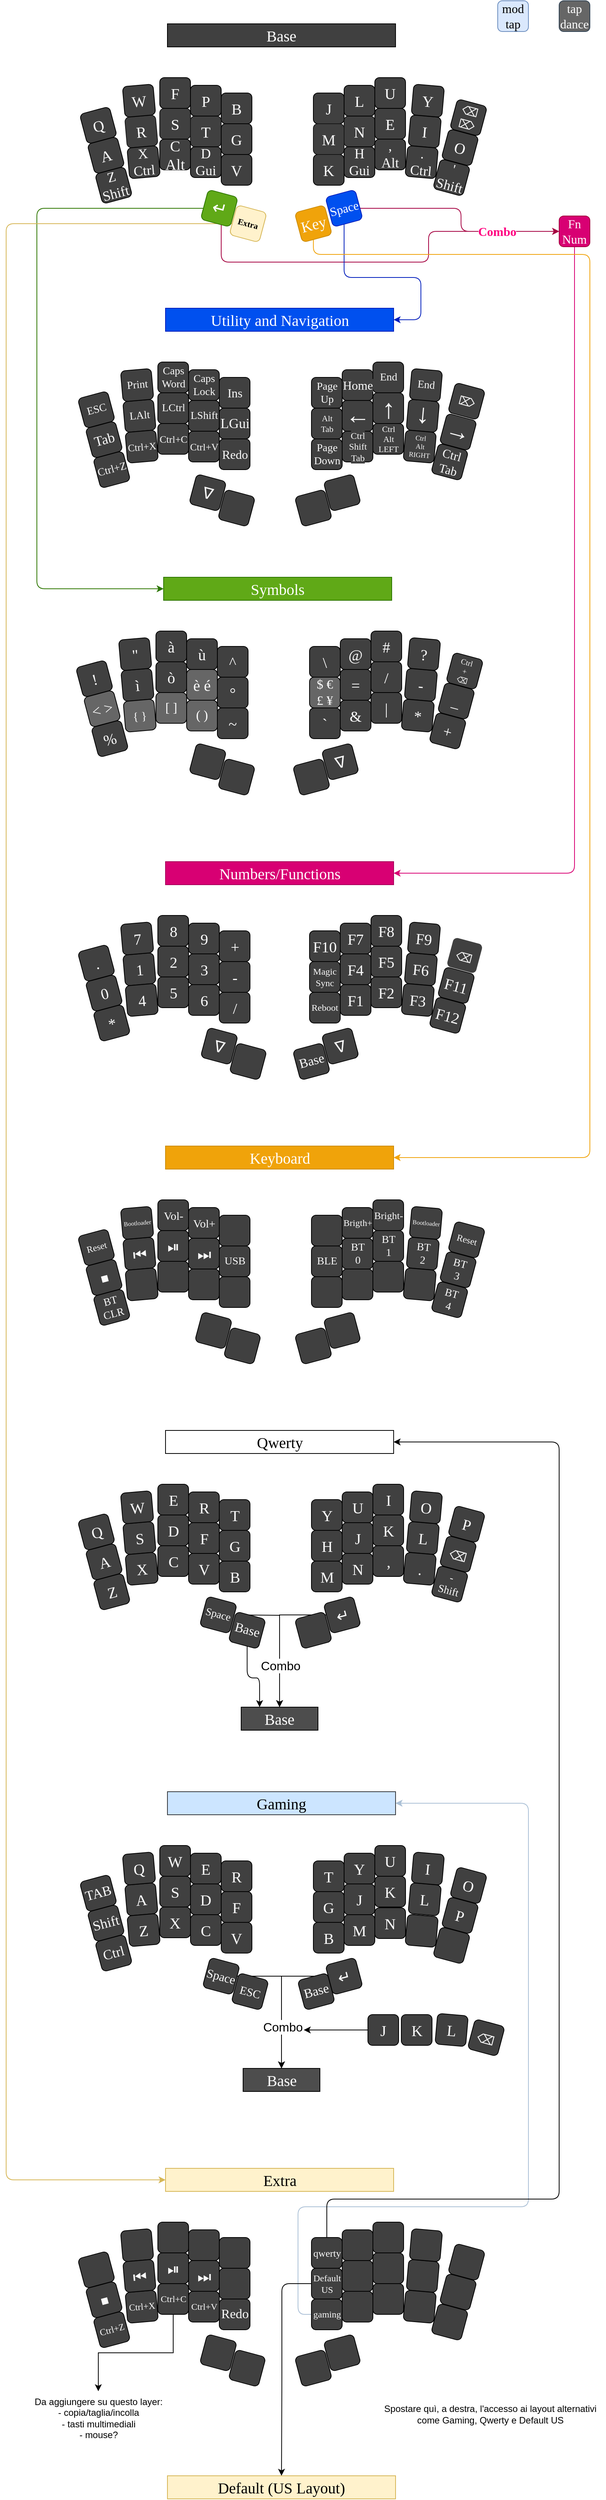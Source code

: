 <mxfile version="22.1.2" type="device">
  <diagram id="EX9U6J9YtXhR0Z1IHUno" name="Pagina-1">
    <mxGraphModel dx="835" dy="2025" grid="1" gridSize="10" guides="1" tooltips="1" connect="1" arrows="1" fold="1" page="1" pageScale="1" pageWidth="827" pageHeight="1169" math="0" shadow="0">
      <root>
        <mxCell id="0" />
        <mxCell id="1" parent="0" />
        <mxCell id="iFBfvALlvyKdv1rGwnyk-2" value="R" style="rounded=1;whiteSpace=wrap;html=1;fontSize=20;fillColor=#404040;fontFamily=Tahoma;fontColor=#FFFFFF;rotation=355;strokeColor=#171717;verticalAlign=middle;" parent="1" vertex="1">
          <mxGeometry x="196" y="110" width="40" height="40" as="geometry" />
        </mxCell>
        <mxCell id="iFBfvALlvyKdv1rGwnyk-3" value="Base" style="rounded=0;whiteSpace=wrap;html=1;fontSize=20;fillColor=#404040;glass=0;sketch=0;fontColor=#FFFFFF;fontFamily=Lucida Console;" parent="1" vertex="1">
          <mxGeometry x="250" y="-10" width="297" height="30" as="geometry" />
        </mxCell>
        <mxCell id="iFBfvALlvyKdv1rGwnyk-4" value="V" style="rounded=1;whiteSpace=wrap;html=1;fontSize=20;fillColor=#404040;fontFamily=Tahoma;fontColor=#FAFAFA;" parent="1" vertex="1">
          <mxGeometry x="320" y="160" width="40" height="40" as="geometry" />
        </mxCell>
        <mxCell id="iFBfvALlvyKdv1rGwnyk-7" value="B" style="rounded=1;whiteSpace=wrap;html=1;fontSize=20;fillColor=#404040;fontFamily=Tahoma;fontColor=#FAFAFA;" parent="1" vertex="1">
          <mxGeometry x="320" y="80" width="40" height="40" as="geometry" />
        </mxCell>
        <mxCell id="iFBfvALlvyKdv1rGwnyk-8" value="T" style="rounded=1;whiteSpace=wrap;html=1;fontSize=20;fillColor=#404040;fontFamily=Tahoma;fontColor=#ffffff;strokeColor=#171717;verticalAlign=middle;" parent="1" vertex="1">
          <mxGeometry x="280" y="110" width="40" height="40" as="geometry" />
        </mxCell>
        <mxCell id="iFBfvALlvyKdv1rGwnyk-9" value="G" style="rounded=1;whiteSpace=wrap;html=1;fontSize=20;fillColor=#404040;fontFamily=Tahoma;fontColor=#FAFAFA;" parent="1" vertex="1">
          <mxGeometry x="320" y="120" width="40" height="40" as="geometry" />
        </mxCell>
        <mxCell id="iFBfvALlvyKdv1rGwnyk-10" value="W" style="rounded=1;whiteSpace=wrap;html=1;fontSize=20;fillColor=#404040;fontFamily=Tahoma;fontColor=#FAFAFA;rotation=-5;" parent="1" vertex="1">
          <mxGeometry x="193" y="70" width="40" height="40" as="geometry" />
        </mxCell>
        <mxCell id="iFBfvALlvyKdv1rGwnyk-11" value="S" style="rounded=1;whiteSpace=wrap;html=1;fontSize=20;fillColor=#404040;fontFamily=Tahoma;fontColor=#FFFFFF;strokeColor=#171717;verticalAlign=middle;" parent="1" vertex="1">
          <mxGeometry x="240" y="100" width="40" height="40" as="geometry" />
        </mxCell>
        <mxCell id="iFBfvALlvyKdv1rGwnyk-12" value="D&lt;br style=&quot;font-size: 18px;&quot;&gt;Gui" style="rounded=1;whiteSpace=wrap;html=1;fontSize=18;fillColor=#404040;fontFamily=Tahoma;fontColor=#FAFAFA;verticalAlign=middle;" parent="1" vertex="1">
          <mxGeometry x="280" y="150" width="40" height="40" as="geometry" />
        </mxCell>
        <mxCell id="iFBfvALlvyKdv1rGwnyk-13" value="C&lt;br&gt;Alt" style="rounded=1;whiteSpace=wrap;html=1;fontSize=20;fillColor=#404040;fontFamily=Tahoma;fontColor=#FAFAFA;verticalAlign=middle;" parent="1" vertex="1">
          <mxGeometry x="240" y="140" width="40" height="40" as="geometry" />
        </mxCell>
        <mxCell id="iFBfvALlvyKdv1rGwnyk-14" value="X&lt;br style=&quot;font-size: 18px;&quot;&gt;Ctrl" style="rounded=1;whiteSpace=wrap;html=1;fontSize=18;fillColor=#404040;fontFamily=Tahoma;fontColor=#FAFAFA;rotation=355;verticalAlign=middle;" parent="1" vertex="1">
          <mxGeometry x="199" y="150" width="40" height="40" as="geometry" />
        </mxCell>
        <mxCell id="iFBfvALlvyKdv1rGwnyk-15" value="Z&lt;br style=&quot;font-size: 18px;&quot;&gt;Shift" style="rounded=1;whiteSpace=wrap;html=1;fontSize=18;fillColor=#404040;fontFamily=Tahoma;fontColor=#FAFAFA;rotation=345;verticalAlign=middle;" parent="1" vertex="1">
          <mxGeometry x="160" y="180" width="40" height="40" as="geometry" />
        </mxCell>
        <mxCell id="iFBfvALlvyKdv1rGwnyk-16" value="Q" style="rounded=1;whiteSpace=wrap;html=1;fontSize=20;fillColor=#404040;fontFamily=Tahoma;fontColor=#FAFAFA;rotation=345;" parent="1" vertex="1">
          <mxGeometry x="140" y="102" width="40" height="40" as="geometry" />
        </mxCell>
        <mxCell id="iFBfvALlvyKdv1rGwnyk-17" value="A" style="rounded=1;whiteSpace=wrap;html=1;fontSize=20;fillColor=#404040;fontFamily=Tahoma;rotation=345;strokeColor=#000000;fontColor=#FFFFFF;" parent="1" vertex="1">
          <mxGeometry x="150" y="141" width="40" height="40" as="geometry" />
        </mxCell>
        <mxCell id="iFBfvALlvyKdv1rGwnyk-398" value="" style="edgeStyle=orthogonalEdgeStyle;orthogonalLoop=1;jettySize=auto;html=1;fontFamily=Tahoma;fontSize=16;fontColor=#FAFAFA;entryX=0;entryY=0.5;entryDx=0;entryDy=0;fillColor=#60a917;strokeColor=#2D7600;rounded=1;" parent="1" target="iFBfvALlvyKdv1rGwnyk-135" edge="1">
          <mxGeometry relative="1" as="geometry">
            <Array as="points">
              <mxPoint x="80" y="230" />
              <mxPoint x="80" y="725" />
            </Array>
            <mxPoint x="299.294" y="230" as="sourcePoint" />
          </mxGeometry>
        </mxCell>
        <mxCell id="iFBfvALlvyKdv1rGwnyk-401" style="edgeStyle=orthogonalEdgeStyle;rounded=1;orthogonalLoop=1;jettySize=auto;html=1;fontFamily=Tahoma;fontSize=16;fontColor=#FAFAFA;fillColor=#d80073;strokeColor=#A50040;" parent="1" target="iFBfvALlvyKdv1rGwnyk-400" edge="1">
          <mxGeometry relative="1" as="geometry">
            <Array as="points">
              <mxPoint x="320" y="300" />
              <mxPoint x="590" y="300" />
              <mxPoint x="590" y="260" />
            </Array>
            <mxPoint x="320.008" y="250.708" as="sourcePoint" />
          </mxGeometry>
        </mxCell>
        <mxCell id="iFBfvALlvyKdv1rGwnyk-19" value="I" style="rounded=1;whiteSpace=wrap;html=1;fontSize=20;fillColor=#404040;fontFamily=Tahoma;rotation=5;flipV=0;flipH=0;direction=east;strokeColor=#000000;verticalAlign=middle;fontColor=#FFFFFF;" parent="1" vertex="1">
          <mxGeometry x="565" y="110" width="40" height="40" as="geometry" />
        </mxCell>
        <mxCell id="iFBfvALlvyKdv1rGwnyk-20" value="K" style="rounded=1;whiteSpace=wrap;html=1;fontSize=20;fillColor=#404040;fontFamily=Tahoma;fontColor=#FAFAFA;flipV=0;flipH=0;direction=east;" parent="1" vertex="1">
          <mxGeometry x="440" y="160" width="40" height="40" as="geometry" />
        </mxCell>
        <mxCell id="iFBfvALlvyKdv1rGwnyk-23" value="J" style="rounded=1;whiteSpace=wrap;html=1;fontSize=20;fillColor=#404040;fontFamily=Tahoma;fontColor=#FAFAFA;flipV=0;flipH=0;direction=east;" parent="1" vertex="1">
          <mxGeometry x="440" y="80" width="40" height="40" as="geometry" />
        </mxCell>
        <mxCell id="iFBfvALlvyKdv1rGwnyk-24" value="N" style="rounded=1;whiteSpace=wrap;html=1;fontSize=20;fillColor=#404040;fontFamily=Tahoma;fontColor=#ffffff;flipV=0;flipH=0;direction=east;strokeColor=#171717;verticalAlign=middle;" parent="1" vertex="1">
          <mxGeometry x="480" y="110" width="40" height="40" as="geometry" />
        </mxCell>
        <mxCell id="iFBfvALlvyKdv1rGwnyk-25" value="M" style="rounded=1;whiteSpace=wrap;html=1;fontSize=20;fillColor=#404040;fontFamily=Tahoma;fontColor=#FAFAFA;flipV=0;flipH=0;direction=east;strokeColor=#171717;" parent="1" vertex="1">
          <mxGeometry x="440" y="120" width="40" height="40" as="geometry" />
        </mxCell>
        <mxCell id="iFBfvALlvyKdv1rGwnyk-27" value="E" style="rounded=1;whiteSpace=wrap;html=1;fontSize=20;fillColor=#404040;fontFamily=Tahoma;flipV=0;flipH=0;direction=east;strokeColor=#000000;verticalAlign=middle;fontColor=#FFFFFF;" parent="1" vertex="1">
          <mxGeometry x="520" y="100" width="40" height="40" as="geometry" />
        </mxCell>
        <mxCell id="iFBfvALlvyKdv1rGwnyk-28" value="H&lt;br style=&quot;font-size: 18px;&quot;&gt;Gui" style="rounded=1;whiteSpace=wrap;html=1;fontSize=18;fillColor=#404040;fontFamily=Tahoma;fontColor=#FAFAFA;flipV=0;flipH=0;direction=east;verticalAlign=middle;" parent="1" vertex="1">
          <mxGeometry x="480" y="150" width="40" height="40" as="geometry" />
        </mxCell>
        <mxCell id="iFBfvALlvyKdv1rGwnyk-29" value=",&lt;br style=&quot;font-size: 18px;&quot;&gt;Alt" style="rounded=1;whiteSpace=wrap;html=1;fontSize=18;fillColor=#404040;fontFamily=Tahoma;fontColor=#FAFAFA;flipV=0;flipH=0;direction=east;verticalAlign=middle;" parent="1" vertex="1">
          <mxGeometry x="520" y="140" width="40" height="40" as="geometry" />
        </mxCell>
        <mxCell id="iFBfvALlvyKdv1rGwnyk-30" value=".&lt;br style=&quot;font-size: 18px;&quot;&gt;Ctrl" style="rounded=1;whiteSpace=wrap;html=1;fontSize=18;fillColor=#404040;fontFamily=Tahoma;fontColor=#FAFAFA;rotation=5;flipV=0;flipH=0;direction=east;verticalAlign=middle;" parent="1" vertex="1">
          <mxGeometry x="561" y="150" width="40" height="40" as="geometry" />
        </mxCell>
        <mxCell id="iFBfvALlvyKdv1rGwnyk-31" value="&#39;&lt;br style=&quot;font-size: 18px;&quot;&gt;Shift" style="rounded=1;whiteSpace=wrap;html=1;fontSize=18;fillColor=#404040;fontFamily=Tahoma;fontColor=#FAFAFA;rotation=15;flipV=0;flipH=0;direction=east;labelPosition=center;verticalLabelPosition=middle;align=center;verticalAlign=middle;" parent="1" vertex="1">
          <mxGeometry x="600" y="170" width="40" height="40" as="geometry" />
        </mxCell>
        <mxCell id="iFBfvALlvyKdv1rGwnyk-32" value="&lt;span style=&quot;font-family: &amp;quot;segoe ui emoji&amp;quot;, &amp;quot;apple color emoji&amp;quot;, &amp;quot;noto color emoji&amp;quot;; font-size: 15px;&quot;&gt;⌫&lt;br style=&quot;font-size: 15px;&quot;&gt;&lt;/span&gt;&lt;span style=&quot;font-family: &amp;quot;segoe ui emoji&amp;quot;, &amp;quot;apple color emoji&amp;quot;, &amp;quot;noto color emoji&amp;quot;; font-size: 15px;&quot;&gt;⌦&lt;/span&gt;&lt;span style=&quot;font-family: &amp;quot;segoe ui emoji&amp;quot;, &amp;quot;apple color emoji&amp;quot;, &amp;quot;noto color emoji&amp;quot;; font-size: 15px;&quot;&gt;&lt;br style=&quot;font-size: 15px;&quot;&gt;&lt;/span&gt;" style="rounded=1;whiteSpace=wrap;html=1;fontSize=15;fillColor=#404040;fontFamily=Tahoma;fontColor=#FAFAFA;rotation=15;flipV=0;flipH=0;direction=east;" parent="1" vertex="1">
          <mxGeometry x="622" y="92" width="40" height="40" as="geometry" />
        </mxCell>
        <mxCell id="iFBfvALlvyKdv1rGwnyk-33" value="O" style="rounded=1;whiteSpace=wrap;html=1;fontSize=20;fillColor=#404040;fontFamily=Tahoma;rotation=15;flipV=0;flipH=0;direction=east;strokeColor=#000000;fontColor=#FFFFFF;" parent="1" vertex="1">
          <mxGeometry x="611" y="131" width="40" height="40" as="geometry" />
        </mxCell>
        <mxCell id="iFBfvALlvyKdv1rGwnyk-403" style="edgeStyle=orthogonalEdgeStyle;rounded=1;orthogonalLoop=1;jettySize=auto;html=1;entryX=0;entryY=0.5;entryDx=0;entryDy=0;fontFamily=Tahoma;fontSize=16;fontColor=#FAFAFA;fillColor=#d80073;strokeColor=#A50040;" parent="1" source="iFBfvALlvyKdv1rGwnyk-34" target="iFBfvALlvyKdv1rGwnyk-400" edge="1">
          <mxGeometry relative="1" as="geometry" />
        </mxCell>
        <mxCell id="iFBfvALlvyKdv1rGwnyk-407" value="Combo" style="edgeLabel;html=1;align=center;verticalAlign=middle;resizable=0;points=[];fontSize=16;fontFamily=Tahoma;fontColor=#FF0080;fontStyle=1" parent="iFBfvALlvyKdv1rGwnyk-403" vertex="1" connectable="0">
          <mxGeometry x="0.331" y="1" relative="1" as="geometry">
            <mxPoint x="16" y="1" as="offset" />
          </mxGeometry>
        </mxCell>
        <mxCell id="iFBfvALlvyKdv1rGwnyk-404" style="edgeStyle=orthogonalEdgeStyle;rounded=1;orthogonalLoop=1;jettySize=auto;html=1;fontFamily=Tahoma;fontSize=16;fontColor=#FAFAFA;entryX=1;entryY=0.5;entryDx=0;entryDy=0;fillColor=#0050ef;strokeColor=#001DBC;" parent="1" source="iFBfvALlvyKdv1rGwnyk-34" target="iFBfvALlvyKdv1rGwnyk-36" edge="1">
          <mxGeometry relative="1" as="geometry">
            <mxPoint x="560" y="350" as="targetPoint" />
            <Array as="points">
              <mxPoint x="480" y="320" />
              <mxPoint x="580" y="320" />
              <mxPoint x="580" y="375" />
            </Array>
          </mxGeometry>
        </mxCell>
        <mxCell id="iFBfvALlvyKdv1rGwnyk-34" value="Space" style="rounded=1;whiteSpace=wrap;html=1;fontSize=16;fillColor=#0050ef;fontFamily=Tahoma;fontColor=#ffffff;rotation=345;flipV=0;flipH=0;direction=east;strokeColor=#001DBC;" parent="1" vertex="1">
          <mxGeometry x="460" y="210" width="40" height="40" as="geometry" />
        </mxCell>
        <mxCell id="iFBfvALlvyKdv1rGwnyk-35" value="LAlt" style="rounded=1;whiteSpace=wrap;html=1;fontSize=14;fillColor=#404040;fontFamily=Tahoma;fontColor=#FAFAFA;rotation=355;" parent="1" vertex="1">
          <mxGeometry x="193.5" y="480" width="40" height="40" as="geometry" />
        </mxCell>
        <mxCell id="iFBfvALlvyKdv1rGwnyk-36" value="Utility and Navigation" style="rounded=0;whiteSpace=wrap;html=1;fontSize=20;fillColor=#0050ef;glass=0;sketch=0;fontFamily=Lucida Console;strokeColor=#001DBC;fontColor=#ffffff;" parent="1" vertex="1">
          <mxGeometry x="247.5" y="360" width="297" height="30" as="geometry" />
        </mxCell>
        <mxCell id="iFBfvALlvyKdv1rGwnyk-37" value="&lt;span style=&quot;color: rgb(250, 250, 250); font-family: Tahoma; font-size: 16px; font-style: normal; font-variant-ligatures: normal; font-variant-caps: normal; font-weight: 400; letter-spacing: normal; orphans: 2; text-align: center; text-indent: 0px; text-transform: none; widows: 2; word-spacing: 0px; -webkit-text-stroke-width: 0px; background-color: rgb(64, 64, 64); text-decoration-thickness: initial; text-decoration-style: initial; text-decoration-color: initial; float: none; display: inline !important;&quot;&gt;Redo&lt;/span&gt;" style="rounded=1;whiteSpace=wrap;html=1;fontSize=16;fillColor=#404040;fontFamily=Tahoma;fontColor=#FAFAFA;" parent="1" vertex="1">
          <mxGeometry x="317.5" y="530" width="40" height="40" as="geometry" />
        </mxCell>
        <mxCell id="iFBfvALlvyKdv1rGwnyk-38" value="Caps&lt;br style=&quot;font-size: 14px;&quot;&gt;Word" style="rounded=1;whiteSpace=wrap;html=1;fontSize=14;fillColor=#404040;fontFamily=Tahoma;fontColor=#FAFAFA;" parent="1" vertex="1">
          <mxGeometry x="237.5" y="430" width="40" height="40" as="geometry" />
        </mxCell>
        <mxCell id="iFBfvALlvyKdv1rGwnyk-39" value="&lt;span style=&quot;color: rgb(250, 250, 250); font-family: Tahoma; font-size: 14px; font-style: normal; font-variant-ligatures: normal; font-variant-caps: normal; font-weight: 400; letter-spacing: normal; orphans: 2; text-align: center; text-indent: 0px; text-transform: none; widows: 2; word-spacing: 0px; -webkit-text-stroke-width: 0px; background-color: rgb(64, 64, 64); text-decoration-thickness: initial; text-decoration-style: initial; text-decoration-color: initial; float: none; display: inline !important;&quot;&gt;Caps Lock&lt;br style=&quot;font-size: 14px;&quot;&gt;&lt;/span&gt;" style="rounded=1;whiteSpace=wrap;html=1;fontSize=14;fillColor=#404040;fontFamily=Tahoma;fontColor=#FAFAFA;" parent="1" vertex="1">
          <mxGeometry x="277.5" y="440" width="40" height="40" as="geometry" />
        </mxCell>
        <mxCell id="iFBfvALlvyKdv1rGwnyk-40" value="&lt;span style=&quot;color: rgb(250, 250, 250); font-family: Tahoma; font-size: 16px; font-style: normal; font-variant-ligatures: normal; font-variant-caps: normal; font-weight: 400; letter-spacing: normal; orphans: 2; text-align: center; text-indent: 0px; text-transform: none; widows: 2; word-spacing: 0px; -webkit-text-stroke-width: 0px; background-color: rgb(64, 64, 64); text-decoration-thickness: initial; text-decoration-style: initial; text-decoration-color: initial; float: none; display: inline !important;&quot;&gt;Ins&lt;/span&gt;" style="rounded=1;whiteSpace=wrap;html=1;fontSize=16;fillColor=#404040;fontFamily=Tahoma;fontColor=#FAFAFA;" parent="1" vertex="1">
          <mxGeometry x="317.5" y="450" width="40" height="40" as="geometry" />
        </mxCell>
        <mxCell id="iFBfvALlvyKdv1rGwnyk-41" value="LShift" style="rounded=1;whiteSpace=wrap;html=1;fontSize=14;fillColor=#404040;fontFamily=Tahoma;fontColor=#FAFAFA;" parent="1" vertex="1">
          <mxGeometry x="277.5" y="480" width="40" height="40" as="geometry" />
        </mxCell>
        <mxCell id="iFBfvALlvyKdv1rGwnyk-42" value="LGui" style="rounded=1;whiteSpace=wrap;html=1;fontSize=18;fillColor=#404040;fontFamily=Tahoma;fontColor=#FAFAFA;" parent="1" vertex="1">
          <mxGeometry x="317.5" y="490" width="40" height="40" as="geometry" />
        </mxCell>
        <mxCell id="iFBfvALlvyKdv1rGwnyk-43" value="Print" style="rounded=1;whiteSpace=wrap;html=1;fontSize=14;fillColor=#404040;fontFamily=Tahoma;fontColor=#FAFAFA;rotation=-5;" parent="1" vertex="1">
          <mxGeometry x="190.5" y="440" width="40" height="40" as="geometry" />
        </mxCell>
        <mxCell id="iFBfvALlvyKdv1rGwnyk-44" value="LCtrl" style="rounded=1;whiteSpace=wrap;html=1;fontSize=14;fillColor=#404040;fontFamily=Tahoma;fontColor=#FAFAFA;" parent="1" vertex="1">
          <mxGeometry x="237.5" y="470" width="40" height="40" as="geometry" />
        </mxCell>
        <mxCell id="iFBfvALlvyKdv1rGwnyk-45" value="&lt;span style=&quot;color: rgb(250, 250, 250); font-family: Tahoma; font-size: 13px; font-style: normal; font-variant-ligatures: normal; font-variant-caps: normal; font-weight: 400; letter-spacing: normal; orphans: 2; text-align: center; text-indent: 0px; text-transform: none; widows: 2; word-spacing: 0px; -webkit-text-stroke-width: 0px; background-color: rgb(64, 64, 64); text-decoration-thickness: initial; text-decoration-style: initial; text-decoration-color: initial; float: none; display: inline !important;&quot;&gt;Ctrl+V&lt;/span&gt;" style="rounded=1;whiteSpace=wrap;html=1;fontSize=13;fillColor=#404040;fontFamily=Tahoma;fontColor=#FAFAFA;" parent="1" vertex="1">
          <mxGeometry x="277.5" y="520" width="40" height="40" as="geometry" />
        </mxCell>
        <mxCell id="iFBfvALlvyKdv1rGwnyk-46" value="&lt;span style=&quot;color: rgb(250, 250, 250); font-family: Tahoma; font-size: 13px; font-style: normal; font-variant-ligatures: normal; font-variant-caps: normal; font-weight: 400; letter-spacing: normal; orphans: 2; text-align: center; text-indent: 0px; text-transform: none; widows: 2; word-spacing: 0px; -webkit-text-stroke-width: 0px; background-color: rgb(64, 64, 64); text-decoration-thickness: initial; text-decoration-style: initial; text-decoration-color: initial; float: none; display: inline !important;&quot;&gt;Ctrl+C&lt;br style=&quot;font-size: 13px;&quot;&gt;&lt;/span&gt;" style="rounded=1;whiteSpace=wrap;html=1;fontSize=13;fillColor=#404040;fontFamily=Tahoma;fontColor=#FAFAFA;" parent="1" vertex="1">
          <mxGeometry x="237.5" y="510" width="40" height="40" as="geometry" />
        </mxCell>
        <mxCell id="iFBfvALlvyKdv1rGwnyk-47" value="&lt;span style=&quot;color: rgb(250, 250, 250); font-family: Tahoma; font-size: 13px; font-style: normal; font-variant-ligatures: normal; font-variant-caps: normal; font-weight: 400; letter-spacing: normal; orphans: 2; text-align: center; text-indent: 0px; text-transform: none; widows: 2; word-spacing: 0px; -webkit-text-stroke-width: 0px; background-color: rgb(64, 64, 64); text-decoration-thickness: initial; text-decoration-style: initial; text-decoration-color: initial; float: none; display: inline !important;&quot;&gt;Ctrl+X&lt;br style=&quot;font-size: 13px;&quot;&gt;&lt;/span&gt;" style="rounded=1;whiteSpace=wrap;html=1;fontSize=13;fillColor=#404040;fontFamily=Tahoma;fontColor=#FAFAFA;rotation=355;" parent="1" vertex="1">
          <mxGeometry x="196.5" y="520" width="40" height="40" as="geometry" />
        </mxCell>
        <mxCell id="iFBfvALlvyKdv1rGwnyk-48" value="&lt;span style=&quot;font-size: 14px;&quot;&gt;Ctrl+Z&lt;br style=&quot;font-size: 14px;&quot;&gt;&lt;/span&gt;" style="rounded=1;whiteSpace=wrap;html=1;fontSize=14;fillColor=#404040;fontFamily=Tahoma;fontColor=#FAFAFA;rotation=345;" parent="1" vertex="1">
          <mxGeometry x="157.5" y="550" width="40" height="40" as="geometry" />
        </mxCell>
        <mxCell id="iFBfvALlvyKdv1rGwnyk-49" value="ESC" style="rounded=1;whiteSpace=wrap;html=1;fontSize=14;fillColor=#404040;fontFamily=Tahoma;fontColor=#FAFAFA;rotation=345;" parent="1" vertex="1">
          <mxGeometry x="137.5" y="472" width="40" height="40" as="geometry" />
        </mxCell>
        <mxCell id="iFBfvALlvyKdv1rGwnyk-50" value="Tab" style="rounded=1;whiteSpace=wrap;html=1;fontSize=18;fillColor=#404040;fontFamily=Tahoma;fontColor=#FAFAFA;rotation=345;" parent="1" vertex="1">
          <mxGeometry x="147.5" y="511" width="40" height="40" as="geometry" />
        </mxCell>
        <mxCell id="iFBfvALlvyKdv1rGwnyk-52" value="&lt;span style=&quot;color: rgb(250, 250, 250); font-family: sans-serif; font-size: 35px; font-style: normal; font-variant-ligatures: normal; font-variant-caps: normal; font-weight: 400; letter-spacing: normal; orphans: 2; text-align: center; text-indent: 0px; text-transform: none; widows: 2; word-spacing: 0px; -webkit-text-stroke-width: 0px; background-color: rgb(64, 64, 64); text-decoration-thickness: initial; text-decoration-style: initial; text-decoration-color: initial; float: none; display: inline !important;&quot;&gt;↓&lt;/span&gt;" style="rounded=1;whiteSpace=wrap;html=1;fontSize=14;fillColor=#404040;fontFamily=Tahoma;fontColor=#FAFAFA;rotation=5;flipV=0;flipH=0;direction=east;verticalAlign=bottom;" parent="1" vertex="1">
          <mxGeometry x="562.5" y="480" width="40" height="40" as="geometry" />
        </mxCell>
        <mxCell id="iFBfvALlvyKdv1rGwnyk-53" value="&lt;span style=&quot;color: rgb(250, 250, 250); font-family: Tahoma; font-size: 14px; font-style: normal; font-variant-ligatures: normal; font-variant-caps: normal; font-weight: 400; letter-spacing: normal; orphans: 2; text-align: center; text-indent: 0px; text-transform: none; widows: 2; word-spacing: 0px; -webkit-text-stroke-width: 0px; background-color: rgb(64, 64, 64); text-decoration-thickness: initial; text-decoration-style: initial; text-decoration-color: initial; float: none; display: inline !important;&quot;&gt;Page&lt;br&gt;Down&lt;br style=&quot;font-size: 14px;&quot;&gt;&lt;/span&gt;" style="rounded=1;whiteSpace=wrap;html=1;fontSize=14;fillColor=#404040;fontFamily=Tahoma;fontColor=#FAFAFA;flipV=0;flipH=0;direction=east;" parent="1" vertex="1">
          <mxGeometry x="437.5" y="530" width="40" height="40" as="geometry" />
        </mxCell>
        <mxCell id="iFBfvALlvyKdv1rGwnyk-54" value="End" style="rounded=1;whiteSpace=wrap;html=1;fontSize=14;fillColor=#404040;fontFamily=Tahoma;fontColor=#FAFAFA;flipV=0;flipH=0;direction=east;" parent="1" vertex="1">
          <mxGeometry x="517.5" y="430" width="40" height="40" as="geometry" />
        </mxCell>
        <mxCell id="iFBfvALlvyKdv1rGwnyk-55" value="&lt;span style=&quot;background-color: rgb(64, 64, 64);&quot;&gt;Home&lt;/span&gt;" style="rounded=1;whiteSpace=wrap;html=1;fontSize=16;fillColor=#404040;fontFamily=Tahoma;fontColor=#FAFAFA;flipV=0;flipH=0;direction=east;" parent="1" vertex="1">
          <mxGeometry x="477.5" y="440" width="40" height="40" as="geometry" />
        </mxCell>
        <mxCell id="iFBfvALlvyKdv1rGwnyk-56" value="&lt;span style=&quot;color: rgb(250, 250, 250); font-family: Tahoma; font-size: 14px; font-style: normal; font-variant-ligatures: normal; font-variant-caps: normal; font-weight: 400; letter-spacing: normal; orphans: 2; text-align: center; text-indent: 0px; text-transform: none; widows: 2; word-spacing: 0px; -webkit-text-stroke-width: 0px; background-color: rgb(64, 64, 64); text-decoration-thickness: initial; text-decoration-style: initial; text-decoration-color: initial; float: none; display: inline !important;&quot;&gt;Page&lt;br&gt;Up&lt;br style=&quot;font-size: 14px;&quot;&gt;&lt;/span&gt;" style="rounded=1;whiteSpace=wrap;html=1;fontSize=14;fillColor=#404040;fontFamily=Tahoma;fontColor=#FAFAFA;flipV=0;flipH=0;direction=east;" parent="1" vertex="1">
          <mxGeometry x="437.5" y="450" width="40" height="40" as="geometry" />
        </mxCell>
        <mxCell id="iFBfvALlvyKdv1rGwnyk-57" value="&lt;span style=&quot;color: rgb(250, 250, 250); font-family: sans-serif; font-size: 32px; font-style: normal; font-variant-ligatures: normal; font-variant-caps: normal; font-weight: 400; letter-spacing: normal; orphans: 2; text-align: center; text-indent: 0px; text-transform: none; widows: 2; word-spacing: 0px; -webkit-text-stroke-width: 0px; background-color: rgb(64, 64, 64); text-decoration-thickness: initial; text-decoration-style: initial; text-decoration-color: initial; float: none; display: inline !important;&quot;&gt;←&lt;/span&gt;" style="rounded=1;whiteSpace=wrap;html=1;fontSize=32;fillColor=#404040;fontFamily=Tahoma;fontColor=#FAFAFA;flipV=0;flipH=0;direction=east;verticalAlign=bottom;horizontal=1;" parent="1" vertex="1">
          <mxGeometry x="477.5" y="480" width="40" height="40" as="geometry" />
        </mxCell>
        <mxCell id="iFBfvALlvyKdv1rGwnyk-58" value="&lt;span style=&quot;color: rgb(250, 250, 250); font-family: Tahoma; font-size: 11px; font-style: normal; font-variant-ligatures: normal; font-variant-caps: normal; font-weight: 400; letter-spacing: normal; orphans: 2; text-align: center; text-indent: 0px; text-transform: none; widows: 2; word-spacing: 0px; -webkit-text-stroke-width: 0px; background-color: rgb(64, 64, 64); text-decoration-thickness: initial; text-decoration-style: initial; text-decoration-color: initial; float: none; display: inline !important;&quot;&gt;Alt&lt;br&gt;Tab&lt;br style=&quot;font-size: 11px;&quot;&gt;&lt;/span&gt;" style="rounded=1;whiteSpace=wrap;html=1;fontSize=11;fillColor=#404040;fontFamily=Tahoma;fontColor=#FAFAFA;flipV=0;flipH=0;direction=east;verticalAlign=middle;" parent="1" vertex="1">
          <mxGeometry x="437.5" y="490" width="40" height="40" as="geometry" />
        </mxCell>
        <mxCell id="iFBfvALlvyKdv1rGwnyk-59" value="&lt;span style=&quot;color: rgb(250, 250, 250); font-family: Tahoma; font-size: 14px; font-style: normal; font-variant-ligatures: normal; font-variant-caps: normal; font-weight: 400; letter-spacing: normal; orphans: 2; text-align: center; text-indent: 0px; text-transform: none; widows: 2; word-spacing: 0px; -webkit-text-stroke-width: 0px; background-color: rgb(64, 64, 64); text-decoration-thickness: initial; text-decoration-style: initial; text-decoration-color: initial; float: none; display: inline !important;&quot;&gt;End&lt;br style=&quot;font-size: 14px;&quot;&gt;&lt;/span&gt;" style="rounded=1;whiteSpace=wrap;html=1;fontSize=14;fillColor=#404040;fontFamily=Tahoma;fontColor=#FAFAFA;rotation=5;flipV=0;flipH=0;direction=east;" parent="1" vertex="1">
          <mxGeometry x="566.5" y="440" width="40" height="40" as="geometry" />
        </mxCell>
        <mxCell id="iFBfvALlvyKdv1rGwnyk-60" value="&lt;span style=&quot;color: rgb(250, 250, 250); font-family: sans-serif; font-size: 35px; font-style: normal; font-variant-ligatures: normal; font-variant-caps: normal; font-weight: 400; letter-spacing: normal; orphans: 2; text-align: center; text-indent: 0px; text-transform: none; widows: 2; word-spacing: 0px; -webkit-text-stroke-width: 0px; background-color: rgb(64, 64, 64); text-decoration-thickness: initial; text-decoration-style: initial; text-decoration-color: initial; float: none; display: inline !important;&quot;&gt;↑&lt;/span&gt;" style="rounded=1;whiteSpace=wrap;html=1;fontSize=14;fillColor=#404040;fontFamily=Tahoma;fontColor=#FAFAFA;flipV=0;flipH=0;direction=east;" parent="1" vertex="1">
          <mxGeometry x="517.5" y="470" width="40" height="40" as="geometry" />
        </mxCell>
        <mxCell id="iFBfvALlvyKdv1rGwnyk-61" value="&lt;span style=&quot;background-color: rgb(64, 64, 64); font-size: 12px;&quot;&gt;Ctrl&lt;br style=&quot;font-size: 12px;&quot;&gt;Shift&lt;br style=&quot;font-size: 12px;&quot;&gt;Tab&lt;br style=&quot;font-size: 12px;&quot;&gt;&lt;/span&gt;" style="rounded=1;whiteSpace=wrap;html=1;fontSize=12;fillColor=#404040;fontFamily=Tahoma;fontColor=#FAFAFA;flipV=0;flipH=0;direction=east;" parent="1" vertex="1">
          <mxGeometry x="477.5" y="520" width="40" height="40" as="geometry" />
        </mxCell>
        <mxCell id="iFBfvALlvyKdv1rGwnyk-62" value="&lt;span style=&quot;color: rgb(250, 250, 250); font-family: Tahoma; font-size: 11px; font-style: normal; font-variant-ligatures: normal; font-variant-caps: normal; font-weight: 400; letter-spacing: normal; orphans: 2; text-align: center; text-indent: 0px; text-transform: none; widows: 2; word-spacing: 0px; -webkit-text-stroke-width: 0px; background-color: rgb(64, 64, 64); text-decoration-thickness: initial; text-decoration-style: initial; text-decoration-color: initial; float: none; display: inline !important;&quot;&gt;&lt;span style=&quot;font-size: 11px;&quot;&gt;Ctrl&lt;/span&gt;&lt;br style=&quot;border-color: var(--border-color); font-size: 11px;&quot;&gt;&lt;span style=&quot;font-size: 11px;&quot;&gt;Alt&lt;/span&gt;&lt;br style=&quot;border-color: var(--border-color); font-size: 11px;&quot;&gt;&lt;span style=&quot;font-size: 11px;&quot;&gt;LEFT&lt;/span&gt;&lt;br style=&quot;font-size: 11px;&quot;&gt;&lt;/span&gt;" style="rounded=1;whiteSpace=wrap;html=1;fontSize=11;fillColor=#404040;fontFamily=Tahoma;fontColor=#FAFAFA;flipV=0;flipH=0;direction=east;" parent="1" vertex="1">
          <mxGeometry x="517.5" y="510" width="40" height="40" as="geometry" />
        </mxCell>
        <mxCell id="iFBfvALlvyKdv1rGwnyk-63" value="&lt;span style=&quot;color: rgb(250, 250, 250); font-family: Tahoma; font-size: 9px; font-style: normal; font-variant-ligatures: normal; font-variant-caps: normal; font-weight: 400; letter-spacing: normal; orphans: 2; text-align: center; text-indent: 0px; text-transform: none; widows: 2; word-spacing: 0px; -webkit-text-stroke-width: 0px; background-color: rgb(64, 64, 64); text-decoration-thickness: initial; text-decoration-style: initial; text-decoration-color: initial; float: none; display: inline !important;&quot;&gt;Ctrl&lt;br style=&quot;font-size: 9px;&quot;&gt;Alt&lt;br style=&quot;font-size: 9px;&quot;&gt;RIGHT&lt;br style=&quot;font-size: 9px;&quot;&gt;&lt;/span&gt;" style="rounded=1;whiteSpace=wrap;html=1;fontSize=9;fillColor=#404040;fontFamily=Tahoma;fontColor=#FAFAFA;rotation=5;flipV=0;flipH=0;direction=east;" parent="1" vertex="1">
          <mxGeometry x="558.5" y="520" width="40" height="40" as="geometry" />
        </mxCell>
        <mxCell id="iFBfvALlvyKdv1rGwnyk-64" value="Ctrl&lt;br style=&quot;font-size: 16px;&quot;&gt;Tab" style="rounded=1;whiteSpace=wrap;html=1;fontSize=16;fillColor=#404040;fontFamily=Tahoma;fontColor=#FAFAFA;rotation=15;flipV=0;flipH=0;direction=east;" parent="1" vertex="1">
          <mxGeometry x="597.5" y="540" width="40" height="40" as="geometry" />
        </mxCell>
        <mxCell id="iFBfvALlvyKdv1rGwnyk-65" value="&lt;span style=&quot;font-family: &amp;quot;segoe ui emoji&amp;quot;, &amp;quot;apple color emoji&amp;quot;, &amp;quot;noto color emoji&amp;quot;; font-size: 15px;&quot;&gt;⌦&lt;/span&gt;" style="rounded=1;whiteSpace=wrap;html=1;fontSize=16;fillColor=#404040;fontFamily=Tahoma;fontColor=#FAFAFA;rotation=15;flipV=0;flipH=0;direction=east;" parent="1" vertex="1">
          <mxGeometry x="619.5" y="461" width="40" height="40" as="geometry" />
        </mxCell>
        <mxCell id="iFBfvALlvyKdv1rGwnyk-66" value="&lt;span style=&quot;color: rgb(250, 250, 250); font-family: sans-serif; font-size: 32px; font-style: normal; font-variant-ligatures: normal; font-variant-caps: normal; font-weight: 400; letter-spacing: normal; orphans: 2; text-align: center; text-indent: 0px; text-transform: none; widows: 2; word-spacing: 0px; -webkit-text-stroke-width: 0px; background-color: rgb(64, 64, 64); text-decoration-thickness: initial; text-decoration-style: initial; text-decoration-color: initial; float: none; display: inline !important;&quot;&gt;→&lt;/span&gt;" style="rounded=1;whiteSpace=wrap;html=1;fontSize=32;fillColor=#404040;fontFamily=Tahoma;fontColor=#FAFAFA;rotation=15;flipV=0;flipH=0;direction=east;verticalAlign=bottom;" parent="1" vertex="1">
          <mxGeometry x="608.5" y="501" width="40" height="40" as="geometry" />
        </mxCell>
        <mxCell id="iFBfvALlvyKdv1rGwnyk-67" value="" style="rounded=1;whiteSpace=wrap;html=1;fontSize=20;fillColor=#404040;fontFamily=Tahoma;fontColor=#FAFAFA;rotation=345;flipV=0;flipH=0;direction=east;" parent="1" vertex="1">
          <mxGeometry x="457.5" y="580" width="40" height="40" as="geometry" />
        </mxCell>
        <mxCell id="iFBfvALlvyKdv1rGwnyk-134" value="ì" style="rounded=1;whiteSpace=wrap;html=1;fontSize=20;fillColor=#404040;fontFamily=Tahoma;fontColor=#FAFAFA;rotation=355;" parent="1" vertex="1">
          <mxGeometry x="191" y="830" width="40" height="40" as="geometry" />
        </mxCell>
        <mxCell id="iFBfvALlvyKdv1rGwnyk-135" value="Symbols" style="rounded=0;whiteSpace=wrap;html=1;fontSize=20;fillColor=#60a917;glass=0;sketch=0;fontFamily=Lucida Console;strokeColor=#2D7600;fontColor=#ffffff;" parent="1" vertex="1">
          <mxGeometry x="245" y="710" width="297" height="30" as="geometry" />
        </mxCell>
        <mxCell id="iFBfvALlvyKdv1rGwnyk-136" value="~" style="rounded=1;whiteSpace=wrap;html=1;fontSize=20;fillColor=#404040;fontFamily=Tahoma;fontColor=#FAFAFA;" parent="1" vertex="1">
          <mxGeometry x="315" y="880" width="40" height="40" as="geometry" />
        </mxCell>
        <mxCell id="iFBfvALlvyKdv1rGwnyk-137" value="à" style="rounded=1;whiteSpace=wrap;html=1;fontSize=20;fillColor=#404040;fontFamily=Tahoma;fontColor=#FAFAFA;" parent="1" vertex="1">
          <mxGeometry x="235" y="780" width="40" height="40" as="geometry" />
        </mxCell>
        <mxCell id="iFBfvALlvyKdv1rGwnyk-138" value="ù" style="rounded=1;whiteSpace=wrap;html=1;fontSize=20;fillColor=#404040;fontFamily=Tahoma;fontColor=#FAFAFA;" parent="1" vertex="1">
          <mxGeometry x="275" y="790" width="40" height="40" as="geometry" />
        </mxCell>
        <mxCell id="iFBfvALlvyKdv1rGwnyk-139" value="^" style="rounded=1;whiteSpace=wrap;html=1;fontSize=20;fillColor=#404040;fontFamily=Tahoma;fontColor=#FAFAFA;" parent="1" vertex="1">
          <mxGeometry x="315" y="800" width="40" height="40" as="geometry" />
        </mxCell>
        <mxCell id="iFBfvALlvyKdv1rGwnyk-140" value="è é" style="rounded=1;whiteSpace=wrap;html=1;fontSize=20;fillColor=#666666;fontFamily=Tahoma;fontColor=#FAFAFA;" parent="1" vertex="1">
          <mxGeometry x="275" y="830" width="40" height="40" as="geometry" />
        </mxCell>
        <mxCell id="iFBfvALlvyKdv1rGwnyk-141" value="°" style="rounded=1;whiteSpace=wrap;html=1;fontSize=20;fillColor=#404040;fontFamily=Tahoma;fontColor=#FAFAFA;" parent="1" vertex="1">
          <mxGeometry x="315" y="840" width="40" height="40" as="geometry" />
        </mxCell>
        <mxCell id="iFBfvALlvyKdv1rGwnyk-142" value="&quot;" style="rounded=1;whiteSpace=wrap;html=1;fontSize=20;fillColor=#404040;fontFamily=Tahoma;fontColor=#FAFAFA;rotation=-5;" parent="1" vertex="1">
          <mxGeometry x="188" y="790" width="40" height="40" as="geometry" />
        </mxCell>
        <mxCell id="iFBfvALlvyKdv1rGwnyk-143" value="ò" style="rounded=1;whiteSpace=wrap;html=1;fontSize=20;fillColor=#404040;fontFamily=Tahoma;fontColor=#FAFAFA;" parent="1" vertex="1">
          <mxGeometry x="235" y="820" width="40" height="40" as="geometry" />
        </mxCell>
        <mxCell id="iFBfvALlvyKdv1rGwnyk-144" value="&lt;span style=&quot;font-size: 17px;&quot;&gt;( )&lt;/span&gt;" style="rounded=1;whiteSpace=wrap;html=1;fontSize=17;fillColor=#666666;fontFamily=Tahoma;fontColor=#FFFFFF;labelBackgroundColor=none;labelBorderColor=none;" parent="1" vertex="1">
          <mxGeometry x="275" y="870" width="40" height="40" as="geometry" />
        </mxCell>
        <mxCell id="iFBfvALlvyKdv1rGwnyk-145" value="[ ]" style="rounded=1;whiteSpace=wrap;html=1;fontSize=17;fillColor=#666666;fontFamily=Tahoma;fontColor=#FAFAFA;labelBorderColor=none;labelBackgroundColor=none;" parent="1" vertex="1">
          <mxGeometry x="235" y="860" width="40" height="40" as="geometry" />
        </mxCell>
        <mxCell id="iFBfvALlvyKdv1rGwnyk-146" value="{ }" style="rounded=1;whiteSpace=wrap;html=1;fontSize=15;fillColor=#666666;fontFamily=Tahoma;fontColor=#FAFAFA;rotation=355;" parent="1" vertex="1">
          <mxGeometry x="194" y="870" width="40" height="40" as="geometry" />
        </mxCell>
        <mxCell id="iFBfvALlvyKdv1rGwnyk-147" value="%" style="rounded=1;whiteSpace=wrap;html=1;fontSize=20;fillColor=#404040;fontFamily=Tahoma;fontColor=#FAFAFA;rotation=345;" parent="1" vertex="1">
          <mxGeometry x="155" y="900" width="40" height="40" as="geometry" />
        </mxCell>
        <mxCell id="iFBfvALlvyKdv1rGwnyk-148" value="!" style="rounded=1;whiteSpace=wrap;html=1;fontSize=20;fillColor=#404040;fontFamily=Tahoma;fontColor=#FAFAFA;rotation=345;" parent="1" vertex="1">
          <mxGeometry x="135" y="822" width="40" height="40" as="geometry" />
        </mxCell>
        <mxCell id="iFBfvALlvyKdv1rGwnyk-149" value="&amp;lt; &amp;gt;" style="rounded=1;whiteSpace=wrap;html=1;fontSize=20;fillColor=#666666;fontFamily=Tahoma;fontColor=#FAFAFA;rotation=345;" parent="1" vertex="1">
          <mxGeometry x="145" y="861" width="40" height="40" as="geometry" />
        </mxCell>
        <mxCell id="iFBfvALlvyKdv1rGwnyk-151" value="-" style="rounded=1;whiteSpace=wrap;html=1;fontSize=20;fillColor=#404040;fontFamily=Tahoma;rotation=5;flipV=0;flipH=0;direction=east;strokeColor=#000000;fontColor=#FFFFFF;" parent="1" vertex="1">
          <mxGeometry x="560" y="830" width="40" height="40" as="geometry" />
        </mxCell>
        <mxCell id="iFBfvALlvyKdv1rGwnyk-152" value="&lt;span style=&quot;background-color: rgb(64, 64, 64);&quot;&gt;`&lt;/span&gt;" style="rounded=1;whiteSpace=wrap;html=1;fontSize=20;fillColor=#404040;fontFamily=Tahoma;fontColor=#FAFAFA;flipV=0;flipH=0;direction=east;" parent="1" vertex="1">
          <mxGeometry x="435" y="880" width="40" height="40" as="geometry" />
        </mxCell>
        <mxCell id="iFBfvALlvyKdv1rGwnyk-153" value="#" style="rounded=1;whiteSpace=wrap;html=1;fontSize=20;fillColor=#404040;fontFamily=Tahoma;fontColor=#FAFAFA;flipV=0;flipH=0;direction=east;" parent="1" vertex="1">
          <mxGeometry x="515" y="780" width="40" height="40" as="geometry" />
        </mxCell>
        <mxCell id="iFBfvALlvyKdv1rGwnyk-154" value="@" style="rounded=1;whiteSpace=wrap;html=1;fontSize=20;fillColor=#404040;fontFamily=Tahoma;fontColor=#FAFAFA;flipV=0;flipH=0;direction=east;" parent="1" vertex="1">
          <mxGeometry x="475" y="790" width="40" height="40" as="geometry" />
        </mxCell>
        <mxCell id="iFBfvALlvyKdv1rGwnyk-155" value="\" style="rounded=1;whiteSpace=wrap;html=1;fontSize=20;fillColor=#404040;fontFamily=Tahoma;fontColor=#FAFAFA;flipV=0;flipH=0;direction=east;" parent="1" vertex="1">
          <mxGeometry x="435" y="800" width="40" height="40" as="geometry" />
        </mxCell>
        <mxCell id="iFBfvALlvyKdv1rGwnyk-156" value="=" style="rounded=1;whiteSpace=wrap;html=1;fontSize=20;fillColor=#404040;fontFamily=Tahoma;fontColor=#FAFAFA;flipV=0;flipH=0;direction=east;" parent="1" vertex="1">
          <mxGeometry x="475" y="830" width="40" height="40" as="geometry" />
        </mxCell>
        <mxCell id="iFBfvALlvyKdv1rGwnyk-157" value="$ €&lt;br&gt;£ ¥" style="rounded=1;whiteSpace=wrap;html=1;fontSize=17;fillColor=#666666;fontFamily=Tahoma;fontColor=#FAFAFA;flipV=0;flipH=0;direction=east;" parent="1" vertex="1">
          <mxGeometry x="435" y="840" width="40" height="40" as="geometry" />
        </mxCell>
        <mxCell id="iFBfvALlvyKdv1rGwnyk-158" value="?" style="rounded=1;whiteSpace=wrap;html=1;fontSize=20;fillColor=#404040;fontFamily=Tahoma;fontColor=#FAFAFA;rotation=5;flipV=0;flipH=0;direction=east;" parent="1" vertex="1">
          <mxGeometry x="564" y="790" width="40" height="40" as="geometry" />
        </mxCell>
        <mxCell id="iFBfvALlvyKdv1rGwnyk-159" value="/" style="rounded=1;whiteSpace=wrap;html=1;fontSize=20;fillColor=#404040;fontFamily=Tahoma;fontColor=#FAFAFA;flipV=0;flipH=0;direction=east;" parent="1" vertex="1">
          <mxGeometry x="515" y="820" width="40" height="40" as="geometry" />
        </mxCell>
        <mxCell id="iFBfvALlvyKdv1rGwnyk-160" value="&amp;amp;" style="rounded=1;whiteSpace=wrap;html=1;fontSize=20;fillColor=#404040;fontFamily=Tahoma;fontColor=#FAFAFA;flipV=0;flipH=0;direction=east;" parent="1" vertex="1">
          <mxGeometry x="475" y="870" width="40" height="40" as="geometry" />
        </mxCell>
        <mxCell id="iFBfvALlvyKdv1rGwnyk-161" value="|" style="rounded=1;whiteSpace=wrap;html=1;fontSize=20;fillColor=#404040;fontFamily=Tahoma;fontColor=#FAFAFA;flipV=0;flipH=0;direction=east;" parent="1" vertex="1">
          <mxGeometry x="515" y="860" width="40" height="40" as="geometry" />
        </mxCell>
        <mxCell id="iFBfvALlvyKdv1rGwnyk-162" value="*" style="rounded=1;whiteSpace=wrap;html=1;fontSize=20;fillColor=#404040;fontFamily=Tahoma;fontColor=#FAFAFA;rotation=5;flipV=0;flipH=0;direction=east;" parent="1" vertex="1">
          <mxGeometry x="556" y="870" width="40" height="40" as="geometry" />
        </mxCell>
        <mxCell id="iFBfvALlvyKdv1rGwnyk-163" value="+" style="rounded=1;whiteSpace=wrap;html=1;fontSize=20;fillColor=#404040;fontFamily=Tahoma;fontColor=#FAFAFA;rotation=15;flipV=0;flipH=0;direction=east;" parent="1" vertex="1">
          <mxGeometry x="595" y="890" width="40" height="40" as="geometry" />
        </mxCell>
        <mxCell id="iFBfvALlvyKdv1rGwnyk-164" value="&lt;span style=&quot;color: rgb(250, 250, 250); font-family: Tahoma; font-size: 10px; font-style: normal; font-variant-ligatures: normal; font-variant-caps: normal; font-weight: 400; letter-spacing: normal; orphans: 2; text-align: center; text-indent: 0px; text-transform: none; widows: 2; word-spacing: 0px; -webkit-text-stroke-width: 0px; background-color: rgb(64, 64, 64); text-decoration-thickness: initial; text-decoration-style: initial; text-decoration-color: initial; float: none; display: inline !important;&quot;&gt;Ctrl&lt;br style=&quot;font-size: 10px;&quot;&gt;+&lt;br style=&quot;font-size: 10px;&quot;&gt;&lt;span style=&quot;font-family: &amp;quot;segoe ui emoji&amp;quot;, &amp;quot;apple color emoji&amp;quot;, &amp;quot;noto color emoji&amp;quot;; font-size: 10px;&quot;&gt;⌫&lt;/span&gt;&lt;br style=&quot;font-size: 10px;&quot;&gt;&lt;/span&gt;" style="rounded=1;whiteSpace=wrap;html=1;fontSize=10;fillColor=#404040;fontFamily=Tahoma;fontColor=#FAFAFA;rotation=15;flipV=0;flipH=0;direction=east;spacing=0;horizontal=1;verticalAlign=middle;" parent="1" vertex="1">
          <mxGeometry x="617" y="812" width="40" height="40" as="geometry" />
        </mxCell>
        <mxCell id="iFBfvALlvyKdv1rGwnyk-165" value="_" style="rounded=1;whiteSpace=wrap;html=1;fontSize=20;fillColor=#404040;fontFamily=Tahoma;fontColor=#FAFAFA;rotation=15;flipV=0;flipH=0;direction=east;" parent="1" vertex="1">
          <mxGeometry x="606" y="851" width="40" height="40" as="geometry" />
        </mxCell>
        <mxCell id="iFBfvALlvyKdv1rGwnyk-166" value="&lt;span style=&quot;color: rgb(250, 250, 250); font-family: Tahoma; font-size: 20px; font-style: normal; font-variant-ligatures: normal; font-variant-caps: normal; font-weight: 400; letter-spacing: normal; orphans: 2; text-align: center; text-indent: 0px; text-transform: none; widows: 2; word-spacing: 0px; -webkit-text-stroke-width: 0px; background-color: rgb(64, 64, 64); text-decoration-thickness: initial; text-decoration-style: initial; text-decoration-color: initial; float: none; display: inline !important;&quot;&gt;ᐁ&lt;/span&gt;" style="rounded=1;whiteSpace=wrap;html=1;fontSize=20;fillColor=#404040;fontFamily=Tahoma;fontColor=#FAFAFA;rotation=345;flipV=0;flipH=0;direction=east;" parent="1" vertex="1">
          <mxGeometry x="455" y="930" width="40" height="40" as="geometry" />
        </mxCell>
        <mxCell id="iFBfvALlvyKdv1rGwnyk-233" value="1" style="rounded=1;whiteSpace=wrap;html=1;fontSize=20;fillColor=#404040;fontFamily=Tahoma;fontColor=#FAFAFA;rotation=355;" parent="1" vertex="1">
          <mxGeometry x="193.5" y="1200" width="40" height="40" as="geometry" />
        </mxCell>
        <mxCell id="iFBfvALlvyKdv1rGwnyk-234" value="Numbers/Functions" style="rounded=0;whiteSpace=wrap;html=1;fontSize=20;fillColor=#D80073;glass=0;sketch=0;fontFamily=Lucida Console;strokeColor=#A8005A;fontColor=#FFFFFF;" parent="1" vertex="1">
          <mxGeometry x="247.5" y="1080" width="297" height="30" as="geometry" />
        </mxCell>
        <mxCell id="iFBfvALlvyKdv1rGwnyk-235" value="/" style="rounded=1;whiteSpace=wrap;html=1;fontSize=20;fillColor=#404040;fontFamily=Tahoma;fontColor=#FAFAFA;" parent="1" vertex="1">
          <mxGeometry x="317.5" y="1250" width="40" height="40" as="geometry" />
        </mxCell>
        <mxCell id="iFBfvALlvyKdv1rGwnyk-236" value="&lt;span style=&quot;color: rgb(250, 250, 250); font-family: Tahoma; font-size: 20px; font-style: normal; font-variant-ligatures: normal; font-variant-caps: normal; font-weight: 400; letter-spacing: normal; orphans: 2; text-align: center; text-indent: 0px; text-transform: none; widows: 2; word-spacing: 0px; -webkit-text-stroke-width: 0px; background-color: rgb(64, 64, 64); text-decoration-thickness: initial; text-decoration-style: initial; text-decoration-color: initial; float: none; display: inline !important;&quot;&gt;8&lt;/span&gt;" style="rounded=1;whiteSpace=wrap;html=1;fontSize=20;fillColor=#404040;fontFamily=Tahoma;fontColor=#FAFAFA;" parent="1" vertex="1">
          <mxGeometry x="237.5" y="1150" width="40" height="40" as="geometry" />
        </mxCell>
        <mxCell id="iFBfvALlvyKdv1rGwnyk-237" value="&lt;span style=&quot;color: rgb(250, 250, 250); font-family: Tahoma; font-size: 20px; font-style: normal; font-variant-ligatures: normal; font-variant-caps: normal; font-weight: 400; letter-spacing: normal; orphans: 2; text-align: center; text-indent: 0px; text-transform: none; widows: 2; word-spacing: 0px; -webkit-text-stroke-width: 0px; background-color: rgb(64, 64, 64); text-decoration-thickness: initial; text-decoration-style: initial; text-decoration-color: initial; float: none; display: inline !important;&quot;&gt;9&lt;/span&gt;" style="rounded=1;whiteSpace=wrap;html=1;fontSize=20;fillColor=#404040;fontFamily=Tahoma;fontColor=#FAFAFA;" parent="1" vertex="1">
          <mxGeometry x="277.5" y="1160" width="40" height="40" as="geometry" />
        </mxCell>
        <mxCell id="iFBfvALlvyKdv1rGwnyk-238" value="+" style="rounded=1;whiteSpace=wrap;html=1;fontSize=20;fillColor=#404040;fontFamily=Tahoma;fontColor=#FAFAFA;" parent="1" vertex="1">
          <mxGeometry x="317.5" y="1170" width="40" height="40" as="geometry" />
        </mxCell>
        <mxCell id="iFBfvALlvyKdv1rGwnyk-239" value="&lt;span style=&quot;color: rgb(250, 250, 250); font-family: Tahoma; font-size: 20px; font-style: normal; font-variant-ligatures: normal; font-variant-caps: normal; font-weight: 400; letter-spacing: normal; orphans: 2; text-align: center; text-indent: 0px; text-transform: none; widows: 2; word-spacing: 0px; -webkit-text-stroke-width: 0px; background-color: rgb(64, 64, 64); text-decoration-thickness: initial; text-decoration-style: initial; text-decoration-color: initial; float: none; display: inline !important;&quot;&gt;3&lt;/span&gt;" style="rounded=1;whiteSpace=wrap;html=1;fontSize=20;fillColor=#404040;fontFamily=Tahoma;fontColor=#FAFAFA;" parent="1" vertex="1">
          <mxGeometry x="277.5" y="1200" width="40" height="40" as="geometry" />
        </mxCell>
        <mxCell id="iFBfvALlvyKdv1rGwnyk-240" value="-" style="rounded=1;whiteSpace=wrap;html=1;fontSize=20;fillColor=#404040;fontFamily=Tahoma;fontColor=#FAFAFA;" parent="1" vertex="1">
          <mxGeometry x="317.5" y="1210" width="40" height="40" as="geometry" />
        </mxCell>
        <mxCell id="iFBfvALlvyKdv1rGwnyk-241" value="&lt;span style=&quot;color: rgb(250, 250, 250); font-family: Tahoma; font-size: 20px; font-style: normal; font-variant-ligatures: normal; font-variant-caps: normal; font-weight: 400; letter-spacing: normal; orphans: 2; text-align: center; text-indent: 0px; text-transform: none; widows: 2; word-spacing: 0px; -webkit-text-stroke-width: 0px; background-color: rgb(64, 64, 64); text-decoration-thickness: initial; text-decoration-style: initial; text-decoration-color: initial; float: none; display: inline !important;&quot;&gt;7&lt;/span&gt;" style="rounded=1;whiteSpace=wrap;html=1;fontSize=20;fillColor=#404040;fontFamily=Tahoma;fontColor=#FAFAFA;rotation=-5;" parent="1" vertex="1">
          <mxGeometry x="190.5" y="1160" width="40" height="40" as="geometry" />
        </mxCell>
        <mxCell id="iFBfvALlvyKdv1rGwnyk-242" value="&lt;span style=&quot;color: rgb(250, 250, 250); font-family: Tahoma; font-size: 20px; font-style: normal; font-variant-ligatures: normal; font-variant-caps: normal; font-weight: 400; letter-spacing: normal; orphans: 2; text-align: center; text-indent: 0px; text-transform: none; widows: 2; word-spacing: 0px; -webkit-text-stroke-width: 0px; background-color: rgb(64, 64, 64); text-decoration-thickness: initial; text-decoration-style: initial; text-decoration-color: initial; float: none; display: inline !important;&quot;&gt;2&lt;/span&gt;" style="rounded=1;whiteSpace=wrap;html=1;fontSize=20;fillColor=#404040;fontFamily=Tahoma;fontColor=#FAFAFA;" parent="1" vertex="1">
          <mxGeometry x="237.5" y="1190" width="40" height="40" as="geometry" />
        </mxCell>
        <mxCell id="iFBfvALlvyKdv1rGwnyk-243" value="&lt;span style=&quot;color: rgb(250, 250, 250); font-family: Tahoma; font-size: 20px; font-style: normal; font-variant-ligatures: normal; font-variant-caps: normal; font-weight: 400; letter-spacing: normal; orphans: 2; text-align: center; text-indent: 0px; text-transform: none; widows: 2; word-spacing: 0px; -webkit-text-stroke-width: 0px; background-color: rgb(64, 64, 64); text-decoration-thickness: initial; text-decoration-style: initial; text-decoration-color: initial; float: none; display: inline !important;&quot;&gt;6&lt;/span&gt;" style="rounded=1;whiteSpace=wrap;html=1;fontSize=20;fillColor=#404040;fontFamily=Tahoma;fontColor=#FAFAFA;" parent="1" vertex="1">
          <mxGeometry x="277.5" y="1240" width="40" height="40" as="geometry" />
        </mxCell>
        <mxCell id="iFBfvALlvyKdv1rGwnyk-244" value="&lt;span style=&quot;color: rgb(250, 250, 250); font-family: Tahoma; font-size: 20px; font-style: normal; font-variant-ligatures: normal; font-variant-caps: normal; font-weight: 400; letter-spacing: normal; orphans: 2; text-align: center; text-indent: 0px; text-transform: none; widows: 2; word-spacing: 0px; -webkit-text-stroke-width: 0px; background-color: rgb(64, 64, 64); text-decoration-thickness: initial; text-decoration-style: initial; text-decoration-color: initial; float: none; display: inline !important;&quot;&gt;5&lt;/span&gt;" style="rounded=1;whiteSpace=wrap;html=1;fontSize=20;fillColor=#404040;fontFamily=Tahoma;fontColor=#FAFAFA;" parent="1" vertex="1">
          <mxGeometry x="237.5" y="1230" width="40" height="40" as="geometry" />
        </mxCell>
        <mxCell id="iFBfvALlvyKdv1rGwnyk-245" value="&lt;span style=&quot;color: rgb(250, 250, 250); font-family: Tahoma; font-size: 20px; font-style: normal; font-variant-ligatures: normal; font-variant-caps: normal; font-weight: 400; letter-spacing: normal; orphans: 2; text-align: center; text-indent: 0px; text-transform: none; widows: 2; word-spacing: 0px; -webkit-text-stroke-width: 0px; background-color: rgb(64, 64, 64); text-decoration-thickness: initial; text-decoration-style: initial; text-decoration-color: initial; float: none; display: inline !important;&quot;&gt;4&lt;/span&gt;" style="rounded=1;whiteSpace=wrap;html=1;fontSize=20;fillColor=#404040;fontFamily=Tahoma;fontColor=#FAFAFA;rotation=355;" parent="1" vertex="1">
          <mxGeometry x="196.5" y="1240" width="40" height="40" as="geometry" />
        </mxCell>
        <mxCell id="iFBfvALlvyKdv1rGwnyk-246" value="*" style="rounded=1;whiteSpace=wrap;html=1;fontSize=20;fillColor=#404040;fontFamily=Tahoma;fontColor=#FAFAFA;rotation=345;" parent="1" vertex="1">
          <mxGeometry x="157.5" y="1270" width="40" height="40" as="geometry" />
        </mxCell>
        <mxCell id="iFBfvALlvyKdv1rGwnyk-247" value="." style="rounded=1;whiteSpace=wrap;html=1;fontSize=20;fillColor=#404040;fontFamily=Tahoma;fontColor=#FFFFFF;rotation=345;strokeColor=#000000;" parent="1" vertex="1">
          <mxGeometry x="137.5" y="1192" width="40" height="40" as="geometry" />
        </mxCell>
        <mxCell id="iFBfvALlvyKdv1rGwnyk-248" value="&lt;span style=&quot;color: rgb(250, 250, 250); font-family: Tahoma; font-size: 20px; font-style: normal; font-variant-ligatures: normal; font-variant-caps: normal; font-weight: 400; letter-spacing: normal; orphans: 2; text-align: center; text-indent: 0px; text-transform: none; widows: 2; word-spacing: 0px; -webkit-text-stroke-width: 0px; background-color: rgb(64, 64, 64); text-decoration-thickness: initial; text-decoration-style: initial; text-decoration-color: initial; float: none; display: inline !important;&quot;&gt;0&lt;/span&gt;" style="rounded=1;whiteSpace=wrap;html=1;fontSize=20;fillColor=#404040;fontFamily=Tahoma;fontColor=#FAFAFA;rotation=345;" parent="1" vertex="1">
          <mxGeometry x="147.5" y="1231" width="40" height="40" as="geometry" />
        </mxCell>
        <mxCell id="iFBfvALlvyKdv1rGwnyk-249" value="&lt;span style=&quot;color: rgb(250, 250, 250); font-family: Tahoma; font-size: 20px; font-style: normal; font-variant-ligatures: normal; font-variant-caps: normal; font-weight: 400; letter-spacing: normal; orphans: 2; text-align: center; text-indent: 0px; text-transform: none; widows: 2; word-spacing: 0px; -webkit-text-stroke-width: 0px; background-color: rgb(64, 64, 64); text-decoration-thickness: initial; text-decoration-style: initial; text-decoration-color: initial; float: none; display: inline !important;&quot;&gt;ᐁ&lt;/span&gt;" style="rounded=1;whiteSpace=wrap;html=1;fontSize=20;fillColor=#404040;fontFamily=Tahoma;fontColor=#FAFAFA;rotation=15;" parent="1" vertex="1">
          <mxGeometry x="297.5" y="1300" width="40" height="40" as="geometry" />
        </mxCell>
        <mxCell id="iFBfvALlvyKdv1rGwnyk-316" value="F6" style="rounded=1;whiteSpace=wrap;html=1;fontSize=20;fillColor=#404040;fontFamily=Tahoma;fontColor=#FAFAFA;rotation=5;flipV=0;flipH=0;direction=east;" parent="1" vertex="1">
          <mxGeometry x="560" y="1200" width="40" height="40" as="geometry" />
        </mxCell>
        <mxCell id="iFBfvALlvyKdv1rGwnyk-317" value="&lt;span style=&quot;color: rgb(250, 250, 250); font-family: Tahoma; font-size: 12px; font-style: normal; font-variant-ligatures: normal; font-variant-caps: normal; font-weight: 400; letter-spacing: normal; orphans: 2; text-align: center; text-indent: 0px; text-transform: none; widows: 2; word-spacing: 0px; -webkit-text-stroke-width: 0px; background-color: rgb(64, 64, 64); text-decoration-thickness: initial; text-decoration-style: initial; text-decoration-color: initial; float: none; display: inline !important;&quot;&gt;Reboot&lt;br style=&quot;font-size: 12px;&quot;&gt;&lt;/span&gt;" style="rounded=1;whiteSpace=wrap;html=1;fontSize=12;fillColor=#404040;fontFamily=Tahoma;fontColor=#FAFAFA;flipV=0;flipH=0;direction=east;" parent="1" vertex="1">
          <mxGeometry x="435" y="1250" width="40" height="40" as="geometry" />
        </mxCell>
        <mxCell id="iFBfvALlvyKdv1rGwnyk-318" value="F8" style="rounded=1;whiteSpace=wrap;html=1;fontSize=20;fillColor=#404040;fontFamily=Tahoma;fontColor=#FAFAFA;flipV=0;flipH=0;direction=east;" parent="1" vertex="1">
          <mxGeometry x="515" y="1150" width="40" height="40" as="geometry" />
        </mxCell>
        <mxCell id="iFBfvALlvyKdv1rGwnyk-319" value="F7" style="rounded=1;whiteSpace=wrap;html=1;fontSize=20;fillColor=#404040;fontFamily=Tahoma;fontColor=#FAFAFA;flipV=0;flipH=0;direction=east;" parent="1" vertex="1">
          <mxGeometry x="475" y="1160" width="40" height="40" as="geometry" />
        </mxCell>
        <mxCell id="iFBfvALlvyKdv1rGwnyk-320" value="&lt;span style=&quot;color: rgb(250, 250, 250); font-family: Tahoma; font-size: 20px; font-style: normal; font-variant-ligatures: normal; font-variant-caps: normal; font-weight: 400; letter-spacing: normal; orphans: 2; text-align: center; text-indent: 0px; text-transform: none; widows: 2; word-spacing: 0px; -webkit-text-stroke-width: 0px; background-color: rgb(64, 64, 64); text-decoration-thickness: initial; text-decoration-style: initial; text-decoration-color: initial; float: none; display: inline !important;&quot;&gt;F10&lt;br style=&quot;font-size: 20px;&quot;&gt;&lt;/span&gt;" style="rounded=1;whiteSpace=wrap;html=1;fontSize=20;fillColor=#404040;fontFamily=Tahoma;fontColor=#FAFAFA;flipV=0;flipH=0;direction=east;" parent="1" vertex="1">
          <mxGeometry x="435" y="1170" width="40" height="40" as="geometry" />
        </mxCell>
        <mxCell id="iFBfvALlvyKdv1rGwnyk-321" value="&lt;span style=&quot;background-color: rgb(64, 64, 64); font-size: 20px;&quot;&gt;F4&lt;br style=&quot;font-size: 20px;&quot;&gt;&lt;/span&gt;" style="rounded=1;whiteSpace=wrap;html=1;fontSize=20;fillColor=#404040;fontFamily=Tahoma;fontColor=#FAFAFA;flipV=0;flipH=0;direction=east;" parent="1" vertex="1">
          <mxGeometry x="475" y="1200" width="40" height="40" as="geometry" />
        </mxCell>
        <mxCell id="iFBfvALlvyKdv1rGwnyk-322" value="&lt;span style=&quot;color: rgb(250, 250, 250); font-family: Tahoma; font-size: 12px; font-style: normal; font-variant-ligatures: normal; font-variant-caps: normal; font-weight: 400; letter-spacing: normal; orphans: 2; text-align: center; text-indent: 0px; text-transform: none; widows: 2; word-spacing: 0px; -webkit-text-stroke-width: 0px; background-color: rgb(64, 64, 64); text-decoration-thickness: initial; text-decoration-style: initial; text-decoration-color: initial; float: none; display: inline !important;&quot;&gt;Magic&lt;br&gt;Sync&lt;br style=&quot;font-size: 12px;&quot;&gt;&lt;/span&gt;" style="rounded=1;whiteSpace=wrap;html=1;fontSize=12;fillColor=#404040;fontFamily=Tahoma;fontColor=#FAFAFA;flipV=0;flipH=0;direction=east;" parent="1" vertex="1">
          <mxGeometry x="435" y="1210" width="40" height="40" as="geometry" />
        </mxCell>
        <mxCell id="iFBfvALlvyKdv1rGwnyk-323" value="F9" style="rounded=1;whiteSpace=wrap;html=1;fontSize=20;fillColor=#404040;fontFamily=Tahoma;fontColor=#FAFAFA;rotation=5;flipV=0;flipH=0;direction=east;" parent="1" vertex="1">
          <mxGeometry x="564" y="1160" width="40" height="40" as="geometry" />
        </mxCell>
        <mxCell id="iFBfvALlvyKdv1rGwnyk-324" value="F5" style="rounded=1;whiteSpace=wrap;html=1;fontSize=20;fillColor=#404040;fontFamily=Tahoma;fontColor=#FAFAFA;flipV=0;flipH=0;direction=east;" parent="1" vertex="1">
          <mxGeometry x="515" y="1190" width="40" height="40" as="geometry" />
        </mxCell>
        <mxCell id="iFBfvALlvyKdv1rGwnyk-325" value="F1" style="rounded=1;whiteSpace=wrap;html=1;fontSize=20;fillColor=#404040;fontFamily=Tahoma;fontColor=#FAFAFA;flipV=0;flipH=0;direction=east;" parent="1" vertex="1">
          <mxGeometry x="475" y="1240" width="40" height="40" as="geometry" />
        </mxCell>
        <mxCell id="iFBfvALlvyKdv1rGwnyk-326" value="&lt;span style=&quot;background-color: rgb(64, 64, 64);&quot;&gt;F2&lt;/span&gt;" style="rounded=1;whiteSpace=wrap;html=1;fontSize=20;fillColor=#404040;fontFamily=Tahoma;fontColor=#FAFAFA;flipV=0;flipH=0;direction=east;" parent="1" vertex="1">
          <mxGeometry x="515" y="1230" width="40" height="40" as="geometry" />
        </mxCell>
        <mxCell id="iFBfvALlvyKdv1rGwnyk-327" value="F3" style="rounded=1;whiteSpace=wrap;html=1;fontSize=20;fillColor=#404040;fontFamily=Tahoma;fontColor=#FAFAFA;rotation=5;flipV=0;flipH=0;direction=east;" parent="1" vertex="1">
          <mxGeometry x="556" y="1240" width="40" height="40" as="geometry" />
        </mxCell>
        <mxCell id="iFBfvALlvyKdv1rGwnyk-328" value="F12" style="rounded=1;whiteSpace=wrap;html=1;fontSize=20;fillColor=#404040;fontFamily=Tahoma;fontColor=#FAFAFA;rotation=15;flipV=0;flipH=0;direction=east;" parent="1" vertex="1">
          <mxGeometry x="595" y="1260" width="40" height="40" as="geometry" />
        </mxCell>
        <mxCell id="iFBfvALlvyKdv1rGwnyk-329" value="&lt;span style=&quot;color: rgb(250, 250, 250); font-family: &amp;quot;segoe ui emoji&amp;quot;, &amp;quot;apple color emoji&amp;quot;, &amp;quot;noto color emoji&amp;quot;; font-size: 15px;&quot;&gt;⌫&lt;/span&gt;" style="rounded=1;whiteSpace=wrap;html=1;fontSize=20;fillColor=#404040;fontFamily=Tahoma;fontColor=#FFFFFF;rotation=15;flipV=0;flipH=0;direction=east;strokeColor=#FFFFFF;" parent="1" vertex="1">
          <mxGeometry x="617" y="1182" width="40" height="40" as="geometry" />
        </mxCell>
        <mxCell id="iFBfvALlvyKdv1rGwnyk-330" value="F11" style="rounded=1;whiteSpace=wrap;html=1;fontSize=20;fillColor=#404040;fontFamily=Tahoma;fontColor=#FAFAFA;rotation=15;flipV=0;flipH=0;direction=east;" parent="1" vertex="1">
          <mxGeometry x="606" y="1221" width="40" height="40" as="geometry" />
        </mxCell>
        <mxCell id="iFBfvALlvyKdv1rGwnyk-331" value="&lt;span style=&quot;color: rgb(250, 250, 250); font-family: Tahoma; font-size: 20px; font-style: normal; font-variant-ligatures: normal; font-variant-caps: normal; font-weight: 400; letter-spacing: normal; orphans: 2; text-align: center; text-indent: 0px; text-transform: none; widows: 2; word-spacing: 0px; -webkit-text-stroke-width: 0px; background-color: rgb(64, 64, 64); text-decoration-thickness: initial; text-decoration-style: initial; text-decoration-color: initial; float: none; display: inline !important;&quot;&gt;ᐁ&lt;/span&gt;" style="rounded=1;whiteSpace=wrap;html=1;fontSize=15;fillColor=#404040;fontFamily=Tahoma;fontColor=#FAFAFA;rotation=345;flipV=0;flipH=0;direction=east;" parent="1" vertex="1">
          <mxGeometry x="455" y="1300" width="40" height="40" as="geometry" />
        </mxCell>
        <mxCell id="iFBfvALlvyKdv1rGwnyk-332" value="&lt;span style=&quot;border-color: var(--border-color); color: rgba(0, 0, 0, 0); font-family: monospace; font-size: 0px; text-align: start; background-color: rgb(248, 249, 250);&quot;&gt;%3CmxGraphModel%3E%3Croot%3E%3CmxCell%20id%3D%220%22%2F%3E%3CmxCell%20id%3D%221%22%20parent%3D%220%22%2F%3E%3CmxCell%20id%3D%222%22%20value%3D%22%22%20style%3D%22rounded%3D1%3BwhiteSpace%3Dwrap%3Bhtml%3D1%3BfontSize%3D20%3BfillColor%3D%23404040%3BfontFamily%3DTahoma%3BfontColor%3D%23FAFAFA%3Brotation%3D355%3B%22%20vertex%3D%221%22%20parent%3D%221%22%3E%3CmxGeometry%20x%3D%22197.75%22%20y%3D%221329%22%20width%3D%2240%22%20height%3D%2240%22%20as%3D%22geometry%22%2F%3E%3C%2FmxCell%3E%3C%2Froot%3E%3C%2FmxGraphModel%3E&lt;/span&gt;&lt;span style=&quot;font-size: 20px;&quot;&gt;⏮&lt;/span&gt;" style="rounded=1;whiteSpace=wrap;html=1;fontSize=14;fillColor=#404040;fontFamily=Tahoma;fontColor=#FAFAFA;rotation=355;" parent="1" vertex="1">
          <mxGeometry x="193.5" y="1570" width="40" height="40" as="geometry" />
        </mxCell>
        <mxCell id="iFBfvALlvyKdv1rGwnyk-333" value="Keyboard" style="rounded=0;whiteSpace=wrap;html=1;fontSize=20;fillColor=#F0A30A;glass=0;sketch=0;fontColor=#ffffff;fontFamily=Lucida Console;strokeColor=#CC8B08;" parent="1" vertex="1">
          <mxGeometry x="247.5" y="1450" width="297" height="30" as="geometry" />
        </mxCell>
        <mxCell id="iFBfvALlvyKdv1rGwnyk-334" value="" style="rounded=1;whiteSpace=wrap;html=1;fontSize=14;fillColor=#404040;fontFamily=Tahoma;fontColor=#FAFAFA;" parent="1" vertex="1">
          <mxGeometry x="317.5" y="1620" width="40" height="40" as="geometry" />
        </mxCell>
        <mxCell id="iFBfvALlvyKdv1rGwnyk-335" value="Vol-" style="rounded=1;whiteSpace=wrap;html=1;fontSize=15;fillColor=#404040;fontFamily=Tahoma;fontColor=#FAFAFA;" parent="1" vertex="1">
          <mxGeometry x="237.5" y="1520" width="40" height="40" as="geometry" />
        </mxCell>
        <mxCell id="iFBfvALlvyKdv1rGwnyk-336" value="Vol+" style="rounded=1;whiteSpace=wrap;html=1;fontSize=15;fillColor=#404040;fontFamily=Tahoma;fontColor=#FAFAFA;" parent="1" vertex="1">
          <mxGeometry x="277.5" y="1530" width="40" height="40" as="geometry" />
        </mxCell>
        <mxCell id="iFBfvALlvyKdv1rGwnyk-337" value="" style="rounded=1;whiteSpace=wrap;html=1;fontSize=10;fillColor=#404040;fontFamily=Tahoma;fontColor=#FAFAFA;" parent="1" vertex="1">
          <mxGeometry x="317.5" y="1540" width="40" height="40" as="geometry" />
        </mxCell>
        <mxCell id="iFBfvALlvyKdv1rGwnyk-338" value="&lt;span style=&quot;font-size: 20px;&quot;&gt;⏭&lt;/span&gt;" style="rounded=1;whiteSpace=wrap;html=1;fontSize=13;fillColor=#404040;fontFamily=Tahoma;fontColor=#FAFAFA;" parent="1" vertex="1">
          <mxGeometry x="277.5" y="1570" width="40" height="40" as="geometry" />
        </mxCell>
        <mxCell id="iFBfvALlvyKdv1rGwnyk-339" value="USB" style="rounded=1;whiteSpace=wrap;html=1;fontSize=14;fillColor=#404040;fontFamily=Tahoma;fontColor=#FAFAFA;" parent="1" vertex="1">
          <mxGeometry x="317.5" y="1580" width="40" height="40" as="geometry" />
        </mxCell>
        <mxCell id="iFBfvALlvyKdv1rGwnyk-340" value="Bootloader" style="rounded=1;whiteSpace=wrap;html=1;fontSize=8;fillColor=#404040;fontFamily=Tahoma;fontColor=#FAFAFA;rotation=-5;" parent="1" vertex="1">
          <mxGeometry x="190.5" y="1530" width="40" height="40" as="geometry" />
        </mxCell>
        <mxCell id="iFBfvALlvyKdv1rGwnyk-341" value="&lt;span style=&quot;font-size: 20px;&quot;&gt;⏯&lt;/span&gt;" style="rounded=1;whiteSpace=wrap;html=1;fontSize=14;fillColor=#404040;fontFamily=Tahoma;fontColor=#FAFAFA;" parent="1" vertex="1">
          <mxGeometry x="237.5" y="1560" width="40" height="40" as="geometry" />
        </mxCell>
        <mxCell id="iFBfvALlvyKdv1rGwnyk-342" value="" style="rounded=1;whiteSpace=wrap;html=1;fontSize=20;fillColor=#404040;fontFamily=Tahoma;fontColor=#FAFAFA;" parent="1" vertex="1">
          <mxGeometry x="277.5" y="1610" width="40" height="40" as="geometry" />
        </mxCell>
        <mxCell id="iFBfvALlvyKdv1rGwnyk-343" value="" style="rounded=1;whiteSpace=wrap;html=1;fontSize=20;fillColor=#404040;fontFamily=Tahoma;fontColor=#FAFAFA;" parent="1" vertex="1">
          <mxGeometry x="237.5" y="1600" width="40" height="40" as="geometry" />
        </mxCell>
        <mxCell id="iFBfvALlvyKdv1rGwnyk-344" value="" style="rounded=1;whiteSpace=wrap;html=1;fontSize=20;fillColor=#404040;fontFamily=Tahoma;fontColor=#FAFAFA;rotation=355;" parent="1" vertex="1">
          <mxGeometry x="196.5" y="1610" width="40" height="40" as="geometry" />
        </mxCell>
        <mxCell id="iFBfvALlvyKdv1rGwnyk-345" value="BT&lt;br style=&quot;font-size: 14px;&quot;&gt;CLR" style="rounded=1;whiteSpace=wrap;html=1;fontSize=14;fillColor=#404040;fontFamily=Tahoma;fontColor=#FAFAFA;rotation=345;" parent="1" vertex="1">
          <mxGeometry x="157.5" y="1640" width="40" height="40" as="geometry" />
        </mxCell>
        <mxCell id="iFBfvALlvyKdv1rGwnyk-346" value="Reset" style="rounded=1;whiteSpace=wrap;html=1;fontSize=12;fillColor=#404040;fontFamily=Tahoma;fontColor=#FAFAFA;rotation=345;" parent="1" vertex="1">
          <mxGeometry x="137.5" y="1562" width="40" height="40" as="geometry" />
        </mxCell>
        <mxCell id="iFBfvALlvyKdv1rGwnyk-347" value="&lt;span style=&quot;font-size: 20px;&quot;&gt;⏹&lt;/span&gt;" style="rounded=1;whiteSpace=wrap;html=1;fontSize=14;fillColor=#404040;fontFamily=Tahoma;fontColor=#FAFAFA;rotation=345;" parent="1" vertex="1">
          <mxGeometry x="147.5" y="1601" width="40" height="40" as="geometry" />
        </mxCell>
        <mxCell id="iFBfvALlvyKdv1rGwnyk-349" value="BT&lt;br style=&quot;font-size: 14px;&quot;&gt;2" style="rounded=1;whiteSpace=wrap;html=1;fontSize=14;fillColor=#404040;fontFamily=Tahoma;fontColor=#FAFAFA;rotation=5;flipV=0;flipH=0;direction=east;" parent="1" vertex="1">
          <mxGeometry x="562.5" y="1570" width="40" height="40" as="geometry" />
        </mxCell>
        <mxCell id="iFBfvALlvyKdv1rGwnyk-350" value="" style="rounded=1;whiteSpace=wrap;html=1;fontSize=20;fillColor=#404040;fontFamily=Tahoma;fontColor=#FAFAFA;flipV=0;flipH=0;direction=east;" parent="1" vertex="1">
          <mxGeometry x="437.5" y="1620" width="40" height="40" as="geometry" />
        </mxCell>
        <mxCell id="iFBfvALlvyKdv1rGwnyk-351" value="Bright-" style="rounded=1;whiteSpace=wrap;html=1;fontSize=13;fillColor=#404040;fontFamily=Tahoma;fontColor=#FAFAFA;flipV=0;flipH=0;direction=east;" parent="1" vertex="1">
          <mxGeometry x="517.5" y="1520" width="40" height="40" as="geometry" />
        </mxCell>
        <mxCell id="iFBfvALlvyKdv1rGwnyk-352" value="Brigth+" style="rounded=1;whiteSpace=wrap;html=1;fontSize=12;fillColor=#404040;fontFamily=Tahoma;fontColor=#FAFAFA;flipV=0;flipH=0;direction=east;" parent="1" vertex="1">
          <mxGeometry x="477.5" y="1530" width="40" height="40" as="geometry" />
        </mxCell>
        <mxCell id="iFBfvALlvyKdv1rGwnyk-353" value="" style="rounded=1;whiteSpace=wrap;html=1;fontSize=10;fillColor=#404040;fontFamily=Tahoma;fontColor=#FAFAFA;flipV=0;flipH=0;direction=east;" parent="1" vertex="1">
          <mxGeometry x="437.5" y="1540" width="40" height="40" as="geometry" />
        </mxCell>
        <mxCell id="iFBfvALlvyKdv1rGwnyk-354" value="BT&lt;br style=&quot;font-size: 14px;&quot;&gt;0" style="rounded=1;whiteSpace=wrap;html=1;fontSize=14;fillColor=#404040;fontFamily=Tahoma;fontColor=#FAFAFA;flipV=0;flipH=0;direction=east;" parent="1" vertex="1">
          <mxGeometry x="477.5" y="1570" width="40" height="40" as="geometry" />
        </mxCell>
        <mxCell id="iFBfvALlvyKdv1rGwnyk-355" value="BLE" style="rounded=1;whiteSpace=wrap;html=1;fontSize=14;fillColor=#404040;fontFamily=Tahoma;fontColor=#FAFAFA;flipV=0;flipH=0;direction=east;" parent="1" vertex="1">
          <mxGeometry x="437.5" y="1580" width="40" height="40" as="geometry" />
        </mxCell>
        <mxCell id="iFBfvALlvyKdv1rGwnyk-356" value="Bootloader" style="rounded=1;whiteSpace=wrap;html=1;fontSize=8;fillColor=#404040;fontFamily=Tahoma;fontColor=#FAFAFA;rotation=5;flipV=0;flipH=0;direction=east;" parent="1" vertex="1">
          <mxGeometry x="566.5" y="1530" width="40" height="40" as="geometry" />
        </mxCell>
        <mxCell id="iFBfvALlvyKdv1rGwnyk-357" value="BT&lt;br style=&quot;font-size: 14px;&quot;&gt;1" style="rounded=1;whiteSpace=wrap;html=1;fontSize=14;fillColor=#404040;fontFamily=Tahoma;fontColor=#FAFAFA;flipV=0;flipH=0;direction=east;" parent="1" vertex="1">
          <mxGeometry x="517.5" y="1560" width="40" height="40" as="geometry" />
        </mxCell>
        <mxCell id="iFBfvALlvyKdv1rGwnyk-358" value="" style="rounded=1;whiteSpace=wrap;html=1;fontSize=12;fontFamily=Tahoma;flipV=0;flipH=0;direction=east;fillColor=#404040;" parent="1" vertex="1">
          <mxGeometry x="477.5" y="1610" width="40" height="40" as="geometry" />
        </mxCell>
        <mxCell id="b1654TufZRgmDKzN-1Ty-2" style="edgeStyle=orthogonalEdgeStyle;rounded=1;orthogonalLoop=1;jettySize=auto;html=1;entryX=1;entryY=0.5;entryDx=0;entryDy=0;strokeColor=#ABC0D6;fontSize=12;fontColor=#000000;exitX=0;exitY=0.5;exitDx=0;exitDy=0;" parent="1" source="kN11E63hpgjukxllPcyO-18" target="sqq5_xpIMkr8mD9ZzL_n-22" edge="1">
          <mxGeometry relative="1" as="geometry">
            <Array as="points">
              <mxPoint x="420" y="2970" />
              <mxPoint x="420" y="2830" />
              <mxPoint x="720" y="2830" />
              <mxPoint x="720" y="2305" />
            </Array>
          </mxGeometry>
        </mxCell>
        <mxCell id="iFBfvALlvyKdv1rGwnyk-359" value="" style="rounded=1;whiteSpace=wrap;html=1;fontSize=12;fontFamily=Tahoma;flipV=0;flipH=0;direction=east;fillColor=#404040;" parent="1" vertex="1">
          <mxGeometry x="517.5" y="1600" width="40" height="40" as="geometry" />
        </mxCell>
        <mxCell id="iFBfvALlvyKdv1rGwnyk-360" value="" style="rounded=1;whiteSpace=wrap;html=1;fontSize=20;fillColor=#404040;fontFamily=Tahoma;fontColor=#FAFAFA;rotation=5;flipV=0;flipH=0;direction=east;" parent="1" vertex="1">
          <mxGeometry x="558.5" y="1610" width="40" height="40" as="geometry" />
        </mxCell>
        <mxCell id="iFBfvALlvyKdv1rGwnyk-361" value="BT&lt;br style=&quot;font-size: 14px;&quot;&gt;4" style="rounded=1;whiteSpace=wrap;html=1;fontSize=14;fillColor=#404040;fontFamily=Tahoma;fontColor=#FAFAFA;rotation=15;flipV=0;flipH=0;direction=east;" parent="1" vertex="1">
          <mxGeometry x="597.5" y="1630" width="40" height="40" as="geometry" />
        </mxCell>
        <mxCell id="iFBfvALlvyKdv1rGwnyk-362" value="Reset" style="rounded=1;whiteSpace=wrap;html=1;fontSize=12;fillColor=#404040;fontFamily=Tahoma;fontColor=#FAFAFA;rotation=15;flipV=0;flipH=0;direction=east;" parent="1" vertex="1">
          <mxGeometry x="619.5" y="1552" width="40" height="40" as="geometry" />
        </mxCell>
        <mxCell id="iFBfvALlvyKdv1rGwnyk-363" value="BT&lt;br style=&quot;font-size: 14px;&quot;&gt;3" style="rounded=1;whiteSpace=wrap;html=1;fontSize=14;fillColor=#404040;fontFamily=Tahoma;fontColor=#FAFAFA;rotation=15;flipV=0;flipH=0;direction=east;" parent="1" vertex="1">
          <mxGeometry x="608.5" y="1591" width="40" height="40" as="geometry" />
        </mxCell>
        <mxCell id="iFBfvALlvyKdv1rGwnyk-364" value="" style="rounded=1;whiteSpace=wrap;html=1;fontSize=20;fillColor=#404040;fontFamily=Tahoma;fontColor=#FAFAFA;rotation=345;flipV=0;flipH=0;direction=east;" parent="1" vertex="1">
          <mxGeometry x="457.5" y="1670" width="40" height="40" as="geometry" />
        </mxCell>
        <mxCell id="iFBfvALlvyKdv1rGwnyk-365" value="S" style="rounded=1;whiteSpace=wrap;html=1;fontSize=20;fillColor=#404040;fontFamily=Tahoma;fontColor=#FAFAFA;rotation=355;" parent="1" vertex="1">
          <mxGeometry x="193.5" y="1940" width="40" height="40" as="geometry" />
        </mxCell>
        <mxCell id="iFBfvALlvyKdv1rGwnyk-366" value="Qwerty" style="rounded=0;whiteSpace=wrap;html=1;fontSize=20;glass=0;sketch=0;fontFamily=Lucida Console;" parent="1" vertex="1">
          <mxGeometry x="247.5" y="1820" width="297" height="30" as="geometry" />
        </mxCell>
        <mxCell id="iFBfvALlvyKdv1rGwnyk-367" value="B" style="rounded=1;whiteSpace=wrap;html=1;fontSize=20;fillColor=#404040;fontFamily=Tahoma;fontColor=#FAFAFA;" parent="1" vertex="1">
          <mxGeometry x="317.5" y="1990" width="40" height="40" as="geometry" />
        </mxCell>
        <mxCell id="iFBfvALlvyKdv1rGwnyk-368" value="E" style="rounded=1;whiteSpace=wrap;html=1;fontSize=20;fillColor=#404040;fontFamily=Tahoma;fontColor=#FAFAFA;" parent="1" vertex="1">
          <mxGeometry x="237.5" y="1890" width="40" height="40" as="geometry" />
        </mxCell>
        <mxCell id="iFBfvALlvyKdv1rGwnyk-369" value="R" style="rounded=1;whiteSpace=wrap;html=1;fontSize=20;fillColor=#404040;fontFamily=Tahoma;fontColor=#FAFAFA;" parent="1" vertex="1">
          <mxGeometry x="277.5" y="1900" width="40" height="40" as="geometry" />
        </mxCell>
        <mxCell id="iFBfvALlvyKdv1rGwnyk-370" value="T" style="rounded=1;whiteSpace=wrap;html=1;fontSize=20;fillColor=#404040;fontFamily=Tahoma;fontColor=#FAFAFA;" parent="1" vertex="1">
          <mxGeometry x="317.5" y="1910" width="40" height="40" as="geometry" />
        </mxCell>
        <mxCell id="iFBfvALlvyKdv1rGwnyk-371" value="F" style="rounded=1;whiteSpace=wrap;html=1;fontSize=20;fillColor=#404040;fontFamily=Tahoma;fontColor=#FAFAFA;" parent="1" vertex="1">
          <mxGeometry x="277.5" y="1940" width="40" height="40" as="geometry" />
        </mxCell>
        <mxCell id="iFBfvALlvyKdv1rGwnyk-372" value="G" style="rounded=1;whiteSpace=wrap;html=1;fontSize=20;fillColor=#404040;fontFamily=Tahoma;fontColor=#FAFAFA;" parent="1" vertex="1">
          <mxGeometry x="317.5" y="1950" width="40" height="40" as="geometry" />
        </mxCell>
        <mxCell id="iFBfvALlvyKdv1rGwnyk-373" value="W" style="rounded=1;whiteSpace=wrap;html=1;fontSize=20;fillColor=#404040;fontFamily=Tahoma;fontColor=#FAFAFA;rotation=-5;" parent="1" vertex="1">
          <mxGeometry x="190.5" y="1900" width="40" height="40" as="geometry" />
        </mxCell>
        <mxCell id="iFBfvALlvyKdv1rGwnyk-374" value="D" style="rounded=1;whiteSpace=wrap;html=1;fontSize=20;fillColor=#404040;fontFamily=Tahoma;fontColor=#FAFAFA;" parent="1" vertex="1">
          <mxGeometry x="237.5" y="1930" width="40" height="40" as="geometry" />
        </mxCell>
        <mxCell id="iFBfvALlvyKdv1rGwnyk-375" value="V" style="rounded=1;whiteSpace=wrap;html=1;fontSize=20;fillColor=#404040;fontFamily=Tahoma;fontColor=#FAFAFA;" parent="1" vertex="1">
          <mxGeometry x="277.5" y="1980" width="40" height="40" as="geometry" />
        </mxCell>
        <mxCell id="iFBfvALlvyKdv1rGwnyk-376" value="C" style="rounded=1;whiteSpace=wrap;html=1;fontSize=20;fillColor=#404040;fontFamily=Tahoma;fontColor=#FAFAFA;" parent="1" vertex="1">
          <mxGeometry x="237.5" y="1970" width="40" height="40" as="geometry" />
        </mxCell>
        <mxCell id="iFBfvALlvyKdv1rGwnyk-377" value="X" style="rounded=1;whiteSpace=wrap;html=1;fontSize=20;fillColor=#404040;fontFamily=Tahoma;fontColor=#FAFAFA;rotation=355;" parent="1" vertex="1">
          <mxGeometry x="196.5" y="1980" width="40" height="40" as="geometry" />
        </mxCell>
        <mxCell id="iFBfvALlvyKdv1rGwnyk-378" value="Z" style="rounded=1;whiteSpace=wrap;html=1;fontSize=20;fillColor=#404040;fontFamily=Tahoma;fontColor=#FAFAFA;rotation=345;" parent="1" vertex="1">
          <mxGeometry x="157.5" y="2010" width="40" height="40" as="geometry" />
        </mxCell>
        <mxCell id="iFBfvALlvyKdv1rGwnyk-379" value="Q" style="rounded=1;whiteSpace=wrap;html=1;fontSize=20;fillColor=#404040;fontFamily=Tahoma;fontColor=#FAFAFA;rotation=345;" parent="1" vertex="1">
          <mxGeometry x="137.5" y="1932" width="40" height="40" as="geometry" />
        </mxCell>
        <mxCell id="iFBfvALlvyKdv1rGwnyk-380" value="A" style="rounded=1;whiteSpace=wrap;html=1;fontSize=20;fillColor=#404040;fontFamily=Tahoma;fontColor=#FAFAFA;rotation=345;" parent="1" vertex="1">
          <mxGeometry x="147.5" y="1971" width="40" height="40" as="geometry" />
        </mxCell>
        <mxCell id="qrAL6lpQKtqpKqfxFsyo-2" style="edgeStyle=orthogonalEdgeStyle;rounded=0;orthogonalLoop=1;jettySize=auto;html=1;fontSize=20;entryX=0.5;entryY=0;entryDx=0;entryDy=0;" parent="1" target="qrAL6lpQKtqpKqfxFsyo-5" edge="1">
          <mxGeometry relative="1" as="geometry">
            <mxPoint x="395" y="2120" as="targetPoint" />
            <mxPoint x="338.206" y="2060" as="sourcePoint" />
          </mxGeometry>
        </mxCell>
        <mxCell id="iFBfvALlvyKdv1rGwnyk-382" value="L" style="rounded=1;whiteSpace=wrap;html=1;fontSize=20;fillColor=#404040;fontFamily=Tahoma;fontColor=#FAFAFA;rotation=5;flipV=0;flipH=0;direction=east;" parent="1" vertex="1">
          <mxGeometry x="562.5" y="1940" width="40" height="40" as="geometry" />
        </mxCell>
        <mxCell id="iFBfvALlvyKdv1rGwnyk-383" value="M" style="rounded=1;whiteSpace=wrap;html=1;fontSize=20;fillColor=#404040;fontFamily=Tahoma;fontColor=#FAFAFA;flipV=0;flipH=0;direction=east;" parent="1" vertex="1">
          <mxGeometry x="437.5" y="1990" width="40" height="40" as="geometry" />
        </mxCell>
        <mxCell id="iFBfvALlvyKdv1rGwnyk-384" value="I" style="rounded=1;whiteSpace=wrap;html=1;fontSize=20;fillColor=#404040;fontFamily=Tahoma;fontColor=#FAFAFA;flipV=0;flipH=0;direction=east;" parent="1" vertex="1">
          <mxGeometry x="517.5" y="1890" width="40" height="40" as="geometry" />
        </mxCell>
        <mxCell id="iFBfvALlvyKdv1rGwnyk-385" value="U" style="rounded=1;whiteSpace=wrap;html=1;fontSize=20;fillColor=#404040;fontFamily=Tahoma;fontColor=#FAFAFA;flipV=0;flipH=0;direction=east;" parent="1" vertex="1">
          <mxGeometry x="477.5" y="1900" width="40" height="40" as="geometry" />
        </mxCell>
        <mxCell id="iFBfvALlvyKdv1rGwnyk-386" value="Y" style="rounded=1;whiteSpace=wrap;html=1;fontSize=20;fillColor=#404040;fontFamily=Tahoma;fontColor=#FAFAFA;flipV=0;flipH=0;direction=east;" parent="1" vertex="1">
          <mxGeometry x="437.5" y="1910" width="40" height="40" as="geometry" />
        </mxCell>
        <mxCell id="iFBfvALlvyKdv1rGwnyk-387" value="J" style="rounded=1;whiteSpace=wrap;html=1;fontSize=20;fillColor=#404040;fontFamily=Tahoma;fontColor=#FAFAFA;flipV=0;flipH=0;direction=east;" parent="1" vertex="1">
          <mxGeometry x="477.5" y="1940" width="40" height="40" as="geometry" />
        </mxCell>
        <mxCell id="iFBfvALlvyKdv1rGwnyk-388" value="H" style="rounded=1;whiteSpace=wrap;html=1;fontSize=20;fillColor=#404040;fontFamily=Tahoma;fontColor=#FAFAFA;flipV=0;flipH=0;direction=east;" parent="1" vertex="1">
          <mxGeometry x="437.5" y="1950" width="40" height="40" as="geometry" />
        </mxCell>
        <mxCell id="iFBfvALlvyKdv1rGwnyk-389" value="O" style="rounded=1;whiteSpace=wrap;html=1;fontSize=20;fillColor=#404040;fontFamily=Tahoma;fontColor=#FAFAFA;rotation=5;flipV=0;flipH=0;direction=east;" parent="1" vertex="1">
          <mxGeometry x="566.5" y="1900" width="40" height="40" as="geometry" />
        </mxCell>
        <mxCell id="iFBfvALlvyKdv1rGwnyk-390" value="K" style="rounded=1;whiteSpace=wrap;html=1;fontSize=20;fillColor=#404040;fontFamily=Tahoma;fontColor=#FAFAFA;flipV=0;flipH=0;direction=east;" parent="1" vertex="1">
          <mxGeometry x="517.5" y="1930" width="40" height="40" as="geometry" />
        </mxCell>
        <mxCell id="iFBfvALlvyKdv1rGwnyk-391" value="N" style="rounded=1;whiteSpace=wrap;html=1;fontSize=20;fillColor=#404040;fontFamily=Tahoma;fontColor=#FAFAFA;flipV=0;flipH=0;direction=east;" parent="1" vertex="1">
          <mxGeometry x="477.5" y="1980" width="40" height="40" as="geometry" />
        </mxCell>
        <mxCell id="iFBfvALlvyKdv1rGwnyk-392" value="," style="rounded=1;whiteSpace=wrap;html=1;fontSize=20;fillColor=#404040;fontFamily=Tahoma;fontColor=#FAFAFA;flipV=0;flipH=0;direction=east;" parent="1" vertex="1">
          <mxGeometry x="517.5" y="1970" width="40" height="40" as="geometry" />
        </mxCell>
        <mxCell id="iFBfvALlvyKdv1rGwnyk-393" value="." style="rounded=1;whiteSpace=wrap;html=1;fontSize=20;fillColor=#404040;fontFamily=Tahoma;fontColor=#FAFAFA;rotation=5;flipV=0;flipH=0;direction=east;" parent="1" vertex="1">
          <mxGeometry x="558.5" y="1980" width="40" height="40" as="geometry" />
        </mxCell>
        <mxCell id="iFBfvALlvyKdv1rGwnyk-394" value="-&lt;br style=&quot;font-size: 14px;&quot;&gt;Shift" style="rounded=1;whiteSpace=wrap;html=1;fontSize=14;fillColor=#404040;fontFamily=Tahoma;fontColor=#FAFAFA;rotation=15;flipV=0;flipH=0;direction=east;" parent="1" vertex="1">
          <mxGeometry x="597.5" y="2000" width="40" height="40" as="geometry" />
        </mxCell>
        <mxCell id="iFBfvALlvyKdv1rGwnyk-395" value="P" style="rounded=1;whiteSpace=wrap;html=1;fontSize=20;fillColor=#404040;fontFamily=Tahoma;fontColor=#FAFAFA;rotation=15;flipV=0;flipH=0;direction=east;" parent="1" vertex="1">
          <mxGeometry x="619.5" y="1922" width="40" height="40" as="geometry" />
        </mxCell>
        <mxCell id="iFBfvALlvyKdv1rGwnyk-396" value="&lt;span style=&quot;color: rgb(250, 250, 250); font-family: &amp;quot;segoe ui emoji&amp;quot;, &amp;quot;apple color emoji&amp;quot;, &amp;quot;noto color emoji&amp;quot;; font-size: 16px; font-style: normal; font-variant-ligatures: normal; font-variant-caps: normal; font-weight: 400; letter-spacing: normal; orphans: 2; text-align: center; text-indent: 0px; text-transform: none; widows: 2; word-spacing: 0px; -webkit-text-stroke-width: 0px; background-color: rgb(64, 64, 64); text-decoration-thickness: initial; text-decoration-style: initial; text-decoration-color: initial; float: none; display: inline !important;&quot;&gt;⌫&lt;/span&gt;" style="rounded=1;whiteSpace=wrap;html=1;fontSize=20;fillColor=#404040;fontFamily=Tahoma;fontColor=#FAFAFA;rotation=15;flipV=0;flipH=0;direction=east;" parent="1" vertex="1">
          <mxGeometry x="608.5" y="1961" width="40" height="40" as="geometry" />
        </mxCell>
        <mxCell id="qrAL6lpQKtqpKqfxFsyo-3" style="edgeStyle=orthogonalEdgeStyle;orthogonalLoop=1;jettySize=auto;html=1;fontSize=20;entryX=0.5;entryY=0;entryDx=0;entryDy=0;rounded=0;" parent="1" source="iFBfvALlvyKdv1rGwnyk-397" target="qrAL6lpQKtqpKqfxFsyo-5" edge="1">
          <mxGeometry relative="1" as="geometry">
            <mxPoint x="395" y="2120" as="targetPoint" />
            <Array as="points">
              <mxPoint x="396" y="2060" />
            </Array>
          </mxGeometry>
        </mxCell>
        <mxCell id="qrAL6lpQKtqpKqfxFsyo-4" value="Combo" style="edgeLabel;html=1;align=center;verticalAlign=middle;resizable=0;points=[];fontSize=16;" parent="qrAL6lpQKtqpKqfxFsyo-3" vertex="1" connectable="0">
          <mxGeometry x="0.404" y="1" relative="1" as="geometry">
            <mxPoint as="offset" />
          </mxGeometry>
        </mxCell>
        <mxCell id="iFBfvALlvyKdv1rGwnyk-397" value="&lt;span style=&quot;font-family: &amp;quot;segoe ui emoji&amp;quot;, &amp;quot;apple color emoji&amp;quot;, &amp;quot;noto color emoji&amp;quot;; font-size: 20px;&quot;&gt;↵&lt;/span&gt;" style="rounded=1;whiteSpace=wrap;html=1;fontSize=20;fillColor=#404040;fontFamily=Tahoma;fontColor=#FAFAFA;rotation=345;flipV=0;flipH=0;direction=east;" parent="1" vertex="1">
          <mxGeometry x="457.5" y="2040" width="40" height="40" as="geometry" />
        </mxCell>
        <mxCell id="3XCX3ht7X6iRdQwdeacQ-5" style="edgeStyle=orthogonalEdgeStyle;rounded=1;orthogonalLoop=1;jettySize=auto;html=1;entryX=1;entryY=0.5;entryDx=0;entryDy=0;fontSize=20;strokeColor=#D80073;" parent="1" source="iFBfvALlvyKdv1rGwnyk-400" target="iFBfvALlvyKdv1rGwnyk-234" edge="1">
          <mxGeometry relative="1" as="geometry">
            <Array as="points">
              <mxPoint x="780" y="1095" />
            </Array>
          </mxGeometry>
        </mxCell>
        <mxCell id="iFBfvALlvyKdv1rGwnyk-400" value="Fn&lt;br&gt;Num" style="rounded=1;whiteSpace=wrap;html=1;fontSize=16;fillColor=#D80073;fontFamily=Tahoma;fontColor=#ffffff;flipV=0;flipH=0;direction=east;strokeColor=#A50040;" parent="1" vertex="1">
          <mxGeometry x="760" y="240" width="40" height="40" as="geometry" />
        </mxCell>
        <mxCell id="iFBfvALlvyKdv1rGwnyk-5" value="F" style="rounded=1;whiteSpace=wrap;html=1;fontSize=20;fillColor=#404040;fontFamily=Tahoma;fontColor=#FAFAFA;" parent="1" vertex="1">
          <mxGeometry x="240" y="60" width="40" height="40" as="geometry" />
        </mxCell>
        <mxCell id="iFBfvALlvyKdv1rGwnyk-6" value="P" style="rounded=1;whiteSpace=wrap;html=1;fontSize=20;fillColor=#404040;fontFamily=Tahoma;fontColor=#FAFAFA;" parent="1" vertex="1">
          <mxGeometry x="280" y="70" width="40" height="40" as="geometry" />
        </mxCell>
        <mxCell id="iFBfvALlvyKdv1rGwnyk-22" value="L" style="rounded=1;whiteSpace=wrap;html=1;fontSize=20;fillColor=#404040;fontFamily=Tahoma;fontColor=#FAFAFA;flipV=0;flipH=0;direction=east;" parent="1" vertex="1">
          <mxGeometry x="480" y="70" width="40" height="40" as="geometry" />
        </mxCell>
        <mxCell id="iFBfvALlvyKdv1rGwnyk-21" value="U" style="rounded=1;whiteSpace=wrap;html=1;fontSize=20;fillColor=#404040;fontFamily=Tahoma;flipV=0;flipH=0;direction=east;strokeColor=#000000;fontColor=#FFFFFF;" parent="1" vertex="1">
          <mxGeometry x="520" y="60" width="40" height="40" as="geometry" />
        </mxCell>
        <mxCell id="iFBfvALlvyKdv1rGwnyk-26" value="Y" style="rounded=1;whiteSpace=wrap;html=1;fontSize=20;fillColor=#404040;fontFamily=Tahoma;fontColor=#FAFAFA;rotation=5;flipV=0;flipH=0;direction=east;" parent="1" vertex="1">
          <mxGeometry x="569" y="70" width="40" height="40" as="geometry" />
        </mxCell>
        <mxCell id="qrAL6lpQKtqpKqfxFsyo-5" value="Base" style="rounded=0;whiteSpace=wrap;html=1;fontSize=20;glass=0;sketch=0;fontFamily=Lucida Console;fillColor=#4D4D4D;gradientColor=none;fontColor=#FFFFFF;" parent="1" vertex="1">
          <mxGeometry x="346" y="2180" width="100" height="30" as="geometry" />
        </mxCell>
        <mxCell id="sqq5_xpIMkr8mD9ZzL_n-1" value="" style="rounded=1;whiteSpace=wrap;html=1;fontSize=20;fillColor=#404040;fontFamily=Tahoma;fontColor=#FAFAFA;rotation=15;" parent="1" vertex="1">
          <mxGeometry x="335" y="1320" width="40" height="40" as="geometry" />
        </mxCell>
        <mxCell id="sqq5_xpIMkr8mD9ZzL_n-3" value="" style="rounded=1;whiteSpace=wrap;html=1;fontSize=20;fillColor=#404040;fontFamily=Tahoma;fontColor=#FAFAFA;rotation=15;" parent="1" vertex="1">
          <mxGeometry x="282.5" y="930" width="40" height="40" as="geometry" />
        </mxCell>
        <mxCell id="sqq5_xpIMkr8mD9ZzL_n-4" value="" style="rounded=1;whiteSpace=wrap;html=1;fontSize=20;fillColor=#404040;fontFamily=Tahoma;fontColor=#FAFAFA;rotation=15;" parent="1" vertex="1">
          <mxGeometry x="320" y="950" width="40" height="40" as="geometry" />
        </mxCell>
        <mxCell id="sqq5_xpIMkr8mD9ZzL_n-5" value="&lt;span style=&quot;color: rgb(250, 250, 250); font-family: Tahoma; font-size: 20px; font-style: normal; font-variant-ligatures: normal; font-variant-caps: normal; font-weight: 400; letter-spacing: normal; orphans: 2; text-align: center; text-indent: 0px; text-transform: none; widows: 2; word-spacing: 0px; -webkit-text-stroke-width: 0px; background-color: rgb(64, 64, 64); text-decoration-thickness: initial; text-decoration-style: initial; text-decoration-color: initial; float: none; display: inline !important;&quot;&gt;ᐁ&lt;/span&gt;" style="rounded=1;whiteSpace=wrap;html=1;fontSize=20;fillColor=#404040;fontFamily=Tahoma;fontColor=#FAFAFA;rotation=15;" parent="1" vertex="1">
          <mxGeometry x="282.5" y="580" width="40" height="40" as="geometry" />
        </mxCell>
        <mxCell id="sqq5_xpIMkr8mD9ZzL_n-6" value="" style="rounded=1;whiteSpace=wrap;html=1;fontSize=20;fillColor=#404040;fontFamily=Tahoma;fontColor=#FAFAFA;rotation=15;" parent="1" vertex="1">
          <mxGeometry x="320" y="600" width="40" height="40" as="geometry" />
        </mxCell>
        <mxCell id="kN11E63hpgjukxllPcyO-37" style="edgeStyle=orthogonalEdgeStyle;rounded=1;orthogonalLoop=1;jettySize=auto;html=1;fontSize=20;fillColor=#fff2cc;strokeColor=#d6b656;entryX=0;entryY=0.5;entryDx=0;entryDy=0;" parent="1" source="sqq5_xpIMkr8mD9ZzL_n-8" target="kN11E63hpgjukxllPcyO-2" edge="1">
          <mxGeometry relative="1" as="geometry">
            <mxPoint x="290" y="2730" as="targetPoint" />
            <Array as="points">
              <mxPoint x="40" y="250" />
              <mxPoint x="40" y="2795" />
            </Array>
          </mxGeometry>
        </mxCell>
        <mxCell id="sqq5_xpIMkr8mD9ZzL_n-8" value="Extra" style="rounded=1;whiteSpace=wrap;html=1;fontSize=11;fillColor=#fff2cc;fontFamily=Tahoma;rotation=15;strokeColor=#d6b656;fontStyle=1;" parent="1" vertex="1">
          <mxGeometry x="335" y="230" width="40" height="40" as="geometry" />
        </mxCell>
        <mxCell id="sqq5_xpIMkr8mD9ZzL_n-9" value="&lt;span style=&quot;font-family: &amp;quot;segoe ui emoji&amp;quot;, &amp;quot;apple color emoji&amp;quot;, &amp;quot;noto color emoji&amp;quot;; font-size: 23px;&quot;&gt;↵&lt;/span&gt;" style="rounded=1;whiteSpace=wrap;html=1;fontSize=23;fillColor=#60a917;fontFamily=Tahoma;fontColor=#ffffff;rotation=15;strokeColor=#2D7600;" parent="1" vertex="1">
          <mxGeometry x="297.5" y="210" width="40" height="40" as="geometry" />
        </mxCell>
        <mxCell id="sqq5_xpIMkr8mD9ZzL_n-10" value="" style="rounded=1;whiteSpace=wrap;html=1;fontSize=20;fillColor=#404040;fontFamily=Tahoma;fontColor=#FAFAFA;rotation=15;" parent="1" vertex="1">
          <mxGeometry x="290" y="1670" width="40" height="40" as="geometry" />
        </mxCell>
        <mxCell id="sqq5_xpIMkr8mD9ZzL_n-11" value="" style="rounded=1;whiteSpace=wrap;html=1;fontSize=20;fillColor=#404040;fontFamily=Tahoma;fontColor=#FAFAFA;rotation=15;" parent="1" vertex="1">
          <mxGeometry x="327.5" y="1690" width="40" height="40" as="geometry" />
        </mxCell>
        <mxCell id="sqq5_xpIMkr8mD9ZzL_n-12" value="Space" style="rounded=1;whiteSpace=wrap;html=1;fontSize=14;fillColor=#404040;fontFamily=Tahoma;fontColor=#FAFAFA;rotation=15;" parent="1" vertex="1">
          <mxGeometry x="296.25" y="2040" width="40" height="40" as="geometry" />
        </mxCell>
        <mxCell id="qkZUyMEDpivcv36ifS3U-1" style="edgeStyle=orthogonalEdgeStyle;rounded=1;orthogonalLoop=1;jettySize=auto;html=1;fontSize=17;" parent="1" source="sqq5_xpIMkr8mD9ZzL_n-13" target="qrAL6lpQKtqpKqfxFsyo-5" edge="1">
          <mxGeometry relative="1" as="geometry">
            <Array as="points">
              <mxPoint x="354" y="2142" />
              <mxPoint x="370" y="2142" />
            </Array>
          </mxGeometry>
        </mxCell>
        <mxCell id="sqq5_xpIMkr8mD9ZzL_n-13" value="Base" style="rounded=1;whiteSpace=wrap;html=1;fontSize=17;fillColor=#404040;fontFamily=Tahoma;fontColor=#FAFAFA;rotation=15;" parent="1" vertex="1">
          <mxGeometry x="333.75" y="2060" width="40" height="40" as="geometry" />
        </mxCell>
        <mxCell id="sqq5_xpIMkr8mD9ZzL_n-14" value="" style="rounded=1;whiteSpace=wrap;html=1;fontSize=20;fillColor=#404040;fontFamily=Tahoma;fontColor=#FAFAFA;rotation=345;flipV=0;flipH=0;direction=east;" parent="1" vertex="1">
          <mxGeometry x="420" y="1690" width="40" height="40" as="geometry" />
        </mxCell>
        <mxCell id="sqq5_xpIMkr8mD9ZzL_n-15" value="" style="rounded=1;whiteSpace=wrap;html=1;fontSize=20;fillColor=#404040;fontFamily=Tahoma;fontColor=#FAFAFA;rotation=345;flipV=0;flipH=0;direction=east;" parent="1" vertex="1">
          <mxGeometry x="420" y="2060" width="40" height="40" as="geometry" />
        </mxCell>
        <mxCell id="sqq5_xpIMkr8mD9ZzL_n-16" value="Base" style="rounded=1;whiteSpace=wrap;html=1;fontSize=17;fillColor=#404040;fontFamily=Tahoma;fontColor=#FAFAFA;rotation=345;flipV=0;flipH=0;direction=east;" parent="1" vertex="1">
          <mxGeometry x="417.5" y="1320" width="40" height="40" as="geometry" />
        </mxCell>
        <mxCell id="sqq5_xpIMkr8mD9ZzL_n-17" value="" style="rounded=1;whiteSpace=wrap;html=1;fontSize=20;fillColor=#404040;fontFamily=Tahoma;fontColor=#FAFAFA;rotation=345;flipV=0;flipH=0;direction=east;" parent="1" vertex="1">
          <mxGeometry x="420" y="600" width="40" height="40" as="geometry" />
        </mxCell>
        <mxCell id="sqq5_xpIMkr8mD9ZzL_n-86" style="edgeStyle=orthogonalEdgeStyle;orthogonalLoop=1;jettySize=auto;html=1;entryX=1;entryY=0.5;entryDx=0;entryDy=0;fontSize=17;fontColor=#FFFFFF;fillColor=#ffcc99;strokeColor=#F0A30A;rounded=1;" parent="1" source="sqq5_xpIMkr8mD9ZzL_n-18" target="iFBfvALlvyKdv1rGwnyk-333" edge="1">
          <mxGeometry relative="1" as="geometry">
            <Array as="points">
              <mxPoint x="440" y="290" />
              <mxPoint x="800" y="290" />
              <mxPoint x="800" y="1465" />
            </Array>
          </mxGeometry>
        </mxCell>
        <mxCell id="sqq5_xpIMkr8mD9ZzL_n-18" value="Key" style="rounded=1;whiteSpace=wrap;html=1;fontSize=20;fillColor=#F0A30A;fontFamily=Tahoma;fontColor=#FAFAFA;rotation=345;flipV=0;flipH=0;direction=east;strokeColor=#CC8B08;" parent="1" vertex="1">
          <mxGeometry x="420" y="230" width="40" height="40" as="geometry" />
        </mxCell>
        <mxCell id="sqq5_xpIMkr8mD9ZzL_n-19" value="" style="rounded=1;whiteSpace=wrap;html=1;fontSize=20;fillColor=#404040;fontFamily=Tahoma;fontColor=#FAFAFA;rotation=345;flipV=0;flipH=0;direction=east;" parent="1" vertex="1">
          <mxGeometry x="417.5" y="950" width="40" height="40" as="geometry" />
        </mxCell>
        <mxCell id="sqq5_xpIMkr8mD9ZzL_n-20" value="tap&lt;br style=&quot;font-size: 16px;&quot;&gt;dance" style="rounded=1;whiteSpace=wrap;html=1;fontSize=16;fillColor=#666666;fontFamily=Tahoma;flipV=0;flipH=0;direction=east;strokeColor=#314354;fontColor=#ffffff;" parent="1" vertex="1">
          <mxGeometry x="760" y="-40" width="40" height="40" as="geometry" />
        </mxCell>
        <mxCell id="sqq5_xpIMkr8mD9ZzL_n-21" value="A" style="rounded=1;whiteSpace=wrap;html=1;fontSize=20;fillColor=#404040;fontFamily=Tahoma;fontColor=#FAFAFA;rotation=355;" parent="1" vertex="1">
          <mxGeometry x="196.005" y="2410" width="40" height="40" as="geometry" />
        </mxCell>
        <mxCell id="sqq5_xpIMkr8mD9ZzL_n-22" value="Gaming" style="rounded=0;whiteSpace=wrap;html=1;fontSize=20;glass=0;sketch=0;fontFamily=Lucida Console;fillColor=#cce5ff;strokeColor=#36393d;fontColor=#000000;" parent="1" vertex="1">
          <mxGeometry x="250.005" y="2290" width="297" height="30" as="geometry" />
        </mxCell>
        <mxCell id="sqq5_xpIMkr8mD9ZzL_n-23" value="V" style="rounded=1;whiteSpace=wrap;html=1;fontSize=20;fillColor=#404040;fontFamily=Tahoma;fontColor=#FAFAFA;" parent="1" vertex="1">
          <mxGeometry x="320.005" y="2460" width="40" height="40" as="geometry" />
        </mxCell>
        <mxCell id="sqq5_xpIMkr8mD9ZzL_n-24" value="W" style="rounded=1;whiteSpace=wrap;html=1;fontSize=20;fillColor=#404040;fontFamily=Tahoma;fontColor=#FAFAFA;" parent="1" vertex="1">
          <mxGeometry x="240.005" y="2360" width="40" height="40" as="geometry" />
        </mxCell>
        <mxCell id="sqq5_xpIMkr8mD9ZzL_n-25" value="E" style="rounded=1;whiteSpace=wrap;html=1;fontSize=20;fillColor=#404040;fontFamily=Tahoma;fontColor=#FAFAFA;" parent="1" vertex="1">
          <mxGeometry x="280.005" y="2370" width="40" height="40" as="geometry" />
        </mxCell>
        <mxCell id="sqq5_xpIMkr8mD9ZzL_n-26" value="R" style="rounded=1;whiteSpace=wrap;html=1;fontSize=20;fillColor=#404040;fontFamily=Tahoma;fontColor=#FAFAFA;" parent="1" vertex="1">
          <mxGeometry x="320.005" y="2380" width="40" height="40" as="geometry" />
        </mxCell>
        <mxCell id="sqq5_xpIMkr8mD9ZzL_n-27" value="D" style="rounded=1;whiteSpace=wrap;html=1;fontSize=20;fillColor=#404040;fontFamily=Tahoma;fontColor=#FAFAFA;" parent="1" vertex="1">
          <mxGeometry x="280.005" y="2410" width="40" height="40" as="geometry" />
        </mxCell>
        <mxCell id="sqq5_xpIMkr8mD9ZzL_n-28" value="F" style="rounded=1;whiteSpace=wrap;html=1;fontSize=20;fillColor=#404040;fontFamily=Tahoma;fontColor=#FAFAFA;" parent="1" vertex="1">
          <mxGeometry x="320.005" y="2420" width="40" height="40" as="geometry" />
        </mxCell>
        <mxCell id="sqq5_xpIMkr8mD9ZzL_n-29" value="Q" style="rounded=1;whiteSpace=wrap;html=1;fontSize=20;fillColor=#404040;fontFamily=Tahoma;fontColor=#FAFAFA;rotation=-5;" parent="1" vertex="1">
          <mxGeometry x="193.005" y="2370" width="40" height="40" as="geometry" />
        </mxCell>
        <mxCell id="sqq5_xpIMkr8mD9ZzL_n-30" value="S" style="rounded=1;whiteSpace=wrap;html=1;fontSize=20;fillColor=#404040;fontFamily=Tahoma;fontColor=#FAFAFA;" parent="1" vertex="1">
          <mxGeometry x="240.005" y="2400" width="40" height="40" as="geometry" />
        </mxCell>
        <mxCell id="sqq5_xpIMkr8mD9ZzL_n-31" value="C" style="rounded=1;whiteSpace=wrap;html=1;fontSize=20;fillColor=#404040;fontFamily=Tahoma;fontColor=#FAFAFA;" parent="1" vertex="1">
          <mxGeometry x="280.005" y="2450" width="40" height="40" as="geometry" />
        </mxCell>
        <mxCell id="sqq5_xpIMkr8mD9ZzL_n-32" value="X" style="rounded=1;whiteSpace=wrap;html=1;fontSize=20;fillColor=#404040;fontFamily=Tahoma;fontColor=#FAFAFA;" parent="1" vertex="1">
          <mxGeometry x="240.005" y="2440" width="40" height="40" as="geometry" />
        </mxCell>
        <mxCell id="sqq5_xpIMkr8mD9ZzL_n-33" value="Z" style="rounded=1;whiteSpace=wrap;html=1;fontSize=20;fillColor=#404040;fontFamily=Tahoma;fontColor=#FAFAFA;rotation=355;" parent="1" vertex="1">
          <mxGeometry x="199.005" y="2450" width="40" height="40" as="geometry" />
        </mxCell>
        <mxCell id="sqq5_xpIMkr8mD9ZzL_n-34" value="Ctrl" style="rounded=1;whiteSpace=wrap;html=1;fontSize=18;fillColor=#404040;fontFamily=Tahoma;fontColor=#FAFAFA;rotation=345;" parent="1" vertex="1">
          <mxGeometry x="160.005" y="2480" width="40" height="40" as="geometry" />
        </mxCell>
        <mxCell id="sqq5_xpIMkr8mD9ZzL_n-35" value="TAB" style="rounded=1;whiteSpace=wrap;html=1;fontSize=18;fillColor=#404040;fontFamily=Tahoma;fontColor=#FAFAFA;rotation=345;" parent="1" vertex="1">
          <mxGeometry x="140.005" y="2402" width="40" height="40" as="geometry" />
        </mxCell>
        <mxCell id="sqq5_xpIMkr8mD9ZzL_n-36" value="Shift" style="rounded=1;whiteSpace=wrap;html=1;fontSize=18;fillColor=#404040;fontFamily=Tahoma;fontColor=#FAFAFA;rotation=345;" parent="1" vertex="1">
          <mxGeometry x="150.005" y="2441" width="40" height="40" as="geometry" />
        </mxCell>
        <mxCell id="sqq5_xpIMkr8mD9ZzL_n-37" style="edgeStyle=orthogonalEdgeStyle;rounded=0;orthogonalLoop=1;jettySize=auto;html=1;fontSize=20;entryX=0.5;entryY=0;entryDx=0;entryDy=0;" parent="1" source="sqq5_xpIMkr8mD9ZzL_n-38" target="sqq5_xpIMkr8mD9ZzL_n-55" edge="1">
          <mxGeometry relative="1" as="geometry">
            <mxPoint x="397.505" y="2590" as="targetPoint" />
          </mxGeometry>
        </mxCell>
        <mxCell id="sqq5_xpIMkr8mD9ZzL_n-38" value="Space" style="rounded=1;whiteSpace=wrap;html=1;fontSize=16;fillColor=#404040;fontFamily=Tahoma;fontColor=#FAFAFA;rotation=15;" parent="1" vertex="1">
          <mxGeometry x="300.005" y="2510" width="40" height="40" as="geometry" />
        </mxCell>
        <mxCell id="sqq5_xpIMkr8mD9ZzL_n-39" value="L" style="rounded=1;whiteSpace=wrap;html=1;fontSize=20;fillColor=#404040;fontFamily=Tahoma;fontColor=#FAFAFA;rotation=5;flipV=0;flipH=0;direction=east;" parent="1" vertex="1">
          <mxGeometry x="565.005" y="2410" width="40" height="40" as="geometry" />
        </mxCell>
        <mxCell id="sqq5_xpIMkr8mD9ZzL_n-40" value="B" style="rounded=1;whiteSpace=wrap;html=1;fontSize=20;fillColor=#404040;fontFamily=Tahoma;fontColor=#FAFAFA;flipV=0;flipH=0;direction=east;" parent="1" vertex="1">
          <mxGeometry x="440.005" y="2460" width="40" height="40" as="geometry" />
        </mxCell>
        <mxCell id="sqq5_xpIMkr8mD9ZzL_n-41" value="U" style="rounded=1;whiteSpace=wrap;html=1;fontSize=20;fillColor=#404040;fontFamily=Tahoma;fontColor=#FAFAFA;flipV=0;flipH=0;direction=east;" parent="1" vertex="1">
          <mxGeometry x="520.005" y="2360" width="40" height="40" as="geometry" />
        </mxCell>
        <mxCell id="sqq5_xpIMkr8mD9ZzL_n-42" value="Y" style="rounded=1;whiteSpace=wrap;html=1;fontSize=20;fillColor=#404040;fontFamily=Tahoma;fontColor=#FAFAFA;flipV=0;flipH=0;direction=east;" parent="1" vertex="1">
          <mxGeometry x="480.005" y="2370" width="40" height="40" as="geometry" />
        </mxCell>
        <mxCell id="sqq5_xpIMkr8mD9ZzL_n-43" value="T" style="rounded=1;whiteSpace=wrap;html=1;fontSize=20;fillColor=#404040;fontFamily=Tahoma;fontColor=#FAFAFA;flipV=0;flipH=0;direction=east;" parent="1" vertex="1">
          <mxGeometry x="440.005" y="2380" width="40" height="40" as="geometry" />
        </mxCell>
        <mxCell id="sqq5_xpIMkr8mD9ZzL_n-44" value="J" style="rounded=1;whiteSpace=wrap;html=1;fontSize=20;fillColor=#404040;fontFamily=Tahoma;fontColor=#FAFAFA;flipV=0;flipH=0;direction=east;" parent="1" vertex="1">
          <mxGeometry x="480.005" y="2410" width="40" height="40" as="geometry" />
        </mxCell>
        <mxCell id="sqq5_xpIMkr8mD9ZzL_n-45" value="G" style="rounded=1;whiteSpace=wrap;html=1;fontSize=20;fillColor=#404040;fontFamily=Tahoma;fontColor=#FAFAFA;flipV=0;flipH=0;direction=east;" parent="1" vertex="1">
          <mxGeometry x="440.005" y="2420" width="40" height="40" as="geometry" />
        </mxCell>
        <mxCell id="sqq5_xpIMkr8mD9ZzL_n-46" value="I" style="rounded=1;whiteSpace=wrap;html=1;fontSize=20;fillColor=#404040;fontFamily=Tahoma;fontColor=#FAFAFA;rotation=5;flipV=0;flipH=0;direction=east;" parent="1" vertex="1">
          <mxGeometry x="569.005" y="2370" width="40" height="40" as="geometry" />
        </mxCell>
        <mxCell id="sqq5_xpIMkr8mD9ZzL_n-47" value="K" style="rounded=1;whiteSpace=wrap;html=1;fontSize=20;fillColor=#404040;fontFamily=Tahoma;fontColor=#FAFAFA;flipV=0;flipH=0;direction=east;" parent="1" vertex="1">
          <mxGeometry x="520.005" y="2400" width="40" height="40" as="geometry" />
        </mxCell>
        <mxCell id="sqq5_xpIMkr8mD9ZzL_n-48" value="M" style="rounded=1;whiteSpace=wrap;html=1;fontSize=20;fillColor=#404040;fontFamily=Tahoma;fontColor=#FAFAFA;flipV=0;flipH=0;direction=east;" parent="1" vertex="1">
          <mxGeometry x="480.005" y="2450" width="40" height="40" as="geometry" />
        </mxCell>
        <mxCell id="sqq5_xpIMkr8mD9ZzL_n-49" value="" style="rounded=1;whiteSpace=wrap;html=1;fontSize=20;fillColor=#404040;fontFamily=Tahoma;fontColor=#FAFAFA;rotation=15;flipV=0;flipH=0;direction=east;" parent="1" vertex="1">
          <mxGeometry x="600.005" y="2470" width="40" height="40" as="geometry" />
        </mxCell>
        <mxCell id="sqq5_xpIMkr8mD9ZzL_n-50" value="O" style="rounded=1;whiteSpace=wrap;html=1;fontSize=20;fillColor=#404040;fontFamily=Tahoma;fontColor=#FAFAFA;rotation=15;flipV=0;flipH=0;direction=east;" parent="1" vertex="1">
          <mxGeometry x="622.005" y="2392" width="40" height="40" as="geometry" />
        </mxCell>
        <mxCell id="sqq5_xpIMkr8mD9ZzL_n-51" value="P" style="rounded=1;whiteSpace=wrap;html=1;fontSize=20;fillColor=#404040;fontFamily=Tahoma;fontColor=#FAFAFA;rotation=15;flipV=0;flipH=0;direction=east;" parent="1" vertex="1">
          <mxGeometry x="611.005" y="2431" width="40" height="40" as="geometry" />
        </mxCell>
        <mxCell id="sqq5_xpIMkr8mD9ZzL_n-52" style="edgeStyle=orthogonalEdgeStyle;rounded=0;orthogonalLoop=1;jettySize=auto;html=1;fontSize=20;entryX=0.5;entryY=0;entryDx=0;entryDy=0;" parent="1" source="sqq5_xpIMkr8mD9ZzL_n-54" target="sqq5_xpIMkr8mD9ZzL_n-55" edge="1">
          <mxGeometry relative="1" as="geometry">
            <mxPoint x="397.505" y="2590" as="targetPoint" />
            <Array as="points">
              <mxPoint x="398.505" y="2530" />
            </Array>
          </mxGeometry>
        </mxCell>
        <mxCell id="sqq5_xpIMkr8mD9ZzL_n-53" value="Combo" style="edgeLabel;html=1;align=center;verticalAlign=middle;resizable=0;points=[];fontSize=16;" parent="sqq5_xpIMkr8mD9ZzL_n-52" vertex="1" connectable="0">
          <mxGeometry x="0.404" y="1" relative="1" as="geometry">
            <mxPoint as="offset" />
          </mxGeometry>
        </mxCell>
        <mxCell id="sqq5_xpIMkr8mD9ZzL_n-54" value="&lt;span style=&quot;font-family: &amp;quot;segoe ui emoji&amp;quot;, &amp;quot;apple color emoji&amp;quot;, &amp;quot;noto color emoji&amp;quot;; font-size: 20px;&quot;&gt;↵&lt;/span&gt;" style="rounded=1;whiteSpace=wrap;html=1;fontSize=20;fillColor=#404040;fontFamily=Tahoma;fontColor=#FAFAFA;rotation=345;flipV=0;flipH=0;direction=east;" parent="1" vertex="1">
          <mxGeometry x="460.005" y="2510" width="40" height="40" as="geometry" />
        </mxCell>
        <mxCell id="sqq5_xpIMkr8mD9ZzL_n-55" value="Base" style="rounded=0;whiteSpace=wrap;html=1;fontSize=20;glass=0;sketch=0;fontFamily=Lucida Console;fillColor=#4D4D4D;gradientColor=none;fontColor=#FFFFFF;" parent="1" vertex="1">
          <mxGeometry x="348.505" y="2650" width="100" height="30" as="geometry" />
        </mxCell>
        <mxCell id="sqq5_xpIMkr8mD9ZzL_n-56" value="N" style="rounded=1;whiteSpace=wrap;html=1;fontSize=20;fillColor=#404040;fontFamily=Tahoma;fontColor=#FAFAFA;flipV=0;flipH=0;direction=east;verticalAlign=middle;" parent="1" vertex="1">
          <mxGeometry x="520.005" y="2441" width="40" height="40" as="geometry" />
        </mxCell>
        <mxCell id="sqq5_xpIMkr8mD9ZzL_n-57" value="" style="rounded=1;whiteSpace=wrap;html=1;fontSize=20;fillColor=#404040;fontFamily=Tahoma;fontColor=#FAFAFA;rotation=5;flipV=0;flipH=0;direction=east;verticalAlign=middle;" parent="1" vertex="1">
          <mxGeometry x="561.005" y="2451" width="40" height="40" as="geometry" />
        </mxCell>
        <mxCell id="sqq5_xpIMkr8mD9ZzL_n-58" value="L" style="rounded=1;whiteSpace=wrap;html=1;fontSize=20;fillColor=#404040;fontFamily=Tahoma;fontColor=#FAFAFA;rotation=5;flipV=0;flipH=0;direction=east;" parent="1" vertex="1">
          <mxGeometry x="600.005" y="2580" width="40" height="40" as="geometry" />
        </mxCell>
        <mxCell id="sqq5_xpIMkr8mD9ZzL_n-59" style="edgeStyle=orthogonalEdgeStyle;rounded=0;orthogonalLoop=1;jettySize=auto;html=1;" parent="1" source="sqq5_xpIMkr8mD9ZzL_n-60" edge="1">
          <mxGeometry relative="1" as="geometry">
            <mxPoint x="427.505" y="2600" as="targetPoint" />
          </mxGeometry>
        </mxCell>
        <mxCell id="sqq5_xpIMkr8mD9ZzL_n-60" value="J" style="rounded=1;whiteSpace=wrap;html=1;fontSize=20;fillColor=#404040;fontFamily=Tahoma;fontColor=#FAFAFA;flipV=0;flipH=0;direction=east;" parent="1" vertex="1">
          <mxGeometry x="511.005" y="2580" width="40" height="40" as="geometry" />
        </mxCell>
        <mxCell id="sqq5_xpIMkr8mD9ZzL_n-61" value="K" style="rounded=1;whiteSpace=wrap;html=1;fontSize=20;fillColor=#404040;fontFamily=Tahoma;fontColor=#FAFAFA;flipV=0;flipH=0;direction=east;" parent="1" vertex="1">
          <mxGeometry x="554.505" y="2580" width="40" height="40" as="geometry" />
        </mxCell>
        <mxCell id="sqq5_xpIMkr8mD9ZzL_n-62" value="&lt;span style=&quot;color: rgb(250, 250, 250); font-family: &amp;quot;segoe ui emoji&amp;quot;, &amp;quot;apple color emoji&amp;quot;, &amp;quot;noto color emoji&amp;quot;; font-size: 16px; font-style: normal; font-variant-ligatures: normal; font-variant-caps: normal; font-weight: 400; letter-spacing: normal; orphans: 2; text-align: center; text-indent: 0px; text-transform: none; widows: 2; word-spacing: 0px; -webkit-text-stroke-width: 0px; background-color: rgb(64, 64, 64); text-decoration-thickness: initial; text-decoration-style: initial; text-decoration-color: initial; float: none; display: inline !important;&quot;&gt;⌫&lt;/span&gt;" style="rounded=1;whiteSpace=wrap;html=1;fontSize=20;fillColor=#404040;fontFamily=Tahoma;fontColor=#FAFAFA;rotation=15;flipV=0;flipH=0;direction=east;" parent="1" vertex="1">
          <mxGeometry x="645.005" y="2590" width="40" height="40" as="geometry" />
        </mxCell>
        <mxCell id="sqq5_xpIMkr8mD9ZzL_n-83" value="ESC" style="rounded=1;whiteSpace=wrap;html=1;fontSize=15;fillColor=#404040;fontFamily=Tahoma;fontColor=#FAFAFA;rotation=15;" parent="1" vertex="1">
          <mxGeometry x="337.5" y="2530" width="40" height="40" as="geometry" />
        </mxCell>
        <mxCell id="sqq5_xpIMkr8mD9ZzL_n-84" value="Base" style="rounded=1;whiteSpace=wrap;html=1;fontSize=17;fillColor=#404040;fontFamily=Tahoma;fontColor=#FAFAFA;rotation=345;flipV=0;flipH=0;direction=east;" parent="1" vertex="1">
          <mxGeometry x="423.75" y="2530" width="40" height="40" as="geometry" />
        </mxCell>
        <mxCell id="b1654TufZRgmDKzN-1Ty-5" value="mod&lt;br&gt;tap" style="rounded=1;whiteSpace=wrap;html=1;fontSize=16;fillColor=#dae8fc;fontFamily=Tahoma;flipV=0;flipH=0;direction=east;strokeColor=#6c8ebf;" parent="1" vertex="1">
          <mxGeometry x="680" y="-40" width="40" height="40" as="geometry" />
        </mxCell>
        <mxCell id="kN11E63hpgjukxllPcyO-2" value="Extra" style="rounded=0;whiteSpace=wrap;html=1;fontSize=20;glass=0;sketch=0;fontFamily=Lucida Console;fillColor=#fff2cc;strokeColor=#d6b656;fontColor=#000000;" parent="1" vertex="1">
          <mxGeometry x="247.5" y="2780" width="297" height="30" as="geometry" />
        </mxCell>
        <mxCell id="kN11E63hpgjukxllPcyO-3" value="Redo" style="rounded=1;whiteSpace=wrap;html=1;fontSize=17;fillColor=#404040;fontFamily=Tahoma;fontColor=#FAFAFA;" parent="1" vertex="1">
          <mxGeometry x="317.5" y="2950" width="40" height="40" as="geometry" />
        </mxCell>
        <mxCell id="kN11E63hpgjukxllPcyO-4" value="" style="rounded=1;whiteSpace=wrap;html=1;fontSize=20;fillColor=#404040;fontFamily=Tahoma;fontColor=#FAFAFA;" parent="1" vertex="1">
          <mxGeometry x="237.5" y="2850" width="40" height="40" as="geometry" />
        </mxCell>
        <mxCell id="kN11E63hpgjukxllPcyO-5" value="" style="rounded=1;whiteSpace=wrap;html=1;fontSize=20;fillColor=#404040;fontFamily=Tahoma;fontColor=#FAFAFA;" parent="1" vertex="1">
          <mxGeometry x="277.5" y="2860" width="40" height="40" as="geometry" />
        </mxCell>
        <mxCell id="kN11E63hpgjukxllPcyO-6" value="" style="rounded=1;whiteSpace=wrap;html=1;fontSize=14;fillColor=#404040;fontFamily=Tahoma;fontColor=#FAFAFA;" parent="1" vertex="1">
          <mxGeometry x="317.5" y="2870" width="40" height="40" as="geometry" />
        </mxCell>
        <mxCell id="kN11E63hpgjukxllPcyO-41" style="edgeStyle=orthogonalEdgeStyle;rounded=1;orthogonalLoop=1;jettySize=auto;html=1;entryX=0.5;entryY=0;entryDx=0;entryDy=0;fontSize=12;exitX=0;exitY=0.5;exitDx=0;exitDy=0;" parent="1" source="kN11E63hpgjukxllPcyO-23" target="kN11E63hpgjukxllPcyO-40" edge="1">
          <mxGeometry relative="1" as="geometry">
            <Array as="points">
              <mxPoint x="399" y="2930" />
              <mxPoint x="399" y="3055" />
            </Array>
          </mxGeometry>
        </mxCell>
        <mxCell id="kN11E63hpgjukxllPcyO-8" value="" style="rounded=1;whiteSpace=wrap;html=1;fontSize=12;fillColor=#404040;fontFamily=Tahoma;fontColor=#FAFAFA;" parent="1" vertex="1">
          <mxGeometry x="317.5" y="2910" width="40" height="40" as="geometry" />
        </mxCell>
        <mxCell id="kN11E63hpgjukxllPcyO-9" value="" style="rounded=1;whiteSpace=wrap;html=1;fontSize=20;fillColor=#404040;fontFamily=Tahoma;fontColor=#FAFAFA;rotation=-5;" parent="1" vertex="1">
          <mxGeometry x="190.5" y="2860" width="40" height="40" as="geometry" />
        </mxCell>
        <mxCell id="kN11E63hpgjukxllPcyO-11" value="Ctrl+V" style="rounded=1;whiteSpace=wrap;html=1;fontSize=12;fillColor=#404040;fontFamily=Tahoma;fontColor=#FAFAFA;" parent="1" vertex="1">
          <mxGeometry x="277.5" y="2940" width="40" height="40" as="geometry" />
        </mxCell>
        <mxCell id="utlYB5NtRwbjQqQc9zdT-2" value="" style="edgeStyle=orthogonalEdgeStyle;rounded=0;orthogonalLoop=1;jettySize=auto;html=1;" parent="1" source="kN11E63hpgjukxllPcyO-12" target="utlYB5NtRwbjQqQc9zdT-1" edge="1">
          <mxGeometry relative="1" as="geometry" />
        </mxCell>
        <mxCell id="kN11E63hpgjukxllPcyO-12" value="Ctrl+C" style="rounded=1;whiteSpace=wrap;html=1;fontSize=12;fillColor=#404040;fontFamily=Tahoma;fontColor=#FAFAFA;" parent="1" vertex="1">
          <mxGeometry x="237.5" y="2930" width="40" height="40" as="geometry" />
        </mxCell>
        <mxCell id="kN11E63hpgjukxllPcyO-13" value="Ctrl+X" style="rounded=1;whiteSpace=wrap;html=1;fontSize=12;fillColor=#404040;fontFamily=Tahoma;fontColor=#FAFAFA;rotation=355;" parent="1" vertex="1">
          <mxGeometry x="196.5" y="2940" width="40" height="40" as="geometry" />
        </mxCell>
        <mxCell id="kN11E63hpgjukxllPcyO-14" value="Ctrl+Z" style="rounded=1;whiteSpace=wrap;html=1;fontSize=12;fillColor=#404040;fontFamily=Tahoma;fontColor=#FAFAFA;rotation=345;" parent="1" vertex="1">
          <mxGeometry x="157.5" y="2970" width="40" height="40" as="geometry" />
        </mxCell>
        <mxCell id="kN11E63hpgjukxllPcyO-15" value="" style="rounded=1;whiteSpace=wrap;html=1;fontSize=20;fillColor=#404040;fontFamily=Tahoma;fontColor=#FAFAFA;rotation=345;" parent="1" vertex="1">
          <mxGeometry x="137.5" y="2892" width="40" height="40" as="geometry" />
        </mxCell>
        <mxCell id="kN11E63hpgjukxllPcyO-17" value="" style="rounded=1;whiteSpace=wrap;html=1;fontSize=20;fillColor=#404040;fontFamily=Tahoma;fontColor=#FAFAFA;rotation=5;flipV=0;flipH=0;direction=east;" parent="1" vertex="1">
          <mxGeometry x="562.5" y="2900" width="40" height="40" as="geometry" />
        </mxCell>
        <mxCell id="kN11E63hpgjukxllPcyO-18" value="gaming" style="rounded=1;whiteSpace=wrap;html=1;fontSize=12;fillColor=#404040;fontFamily=Tahoma;fontColor=#FAFAFA;flipV=0;flipH=0;direction=east;" parent="1" vertex="1">
          <mxGeometry x="437.5" y="2950" width="40" height="40" as="geometry" />
        </mxCell>
        <mxCell id="kN11E63hpgjukxllPcyO-19" value="" style="rounded=1;whiteSpace=wrap;html=1;fontSize=20;fillColor=#404040;fontFamily=Tahoma;fontColor=#FAFAFA;flipV=0;flipH=0;direction=east;" parent="1" vertex="1">
          <mxGeometry x="517.5" y="2850" width="40" height="40" as="geometry" />
        </mxCell>
        <mxCell id="kN11E63hpgjukxllPcyO-20" value="" style="rounded=1;whiteSpace=wrap;html=1;fontSize=20;fillColor=#404040;fontFamily=Tahoma;fontColor=#FAFAFA;flipV=0;flipH=0;direction=east;" parent="1" vertex="1">
          <mxGeometry x="477.5" y="2860" width="40" height="40" as="geometry" />
        </mxCell>
        <mxCell id="aAApl1Ig2WWUTFX6m8gI-7" style="edgeStyle=orthogonalEdgeStyle;rounded=1;orthogonalLoop=1;jettySize=auto;html=1;entryX=1;entryY=0.5;entryDx=0;entryDy=0;" edge="1" parent="1" source="kN11E63hpgjukxllPcyO-21" target="iFBfvALlvyKdv1rGwnyk-366">
          <mxGeometry relative="1" as="geometry">
            <Array as="points">
              <mxPoint x="458" y="2820" />
              <mxPoint x="760" y="2820" />
              <mxPoint x="760" y="1835" />
            </Array>
          </mxGeometry>
        </mxCell>
        <mxCell id="kN11E63hpgjukxllPcyO-21" value="qwerty" style="rounded=1;whiteSpace=wrap;html=1;fontSize=13;fillColor=#404040;fontFamily=Tahoma;fontColor=#FAFAFA;flipV=0;flipH=0;direction=east;" parent="1" vertex="1">
          <mxGeometry x="437.5" y="2870" width="40" height="40" as="geometry" />
        </mxCell>
        <mxCell id="kN11E63hpgjukxllPcyO-22" value="" style="rounded=1;whiteSpace=wrap;html=1;fontSize=20;fillColor=#404040;fontFamily=Tahoma;fontColor=#FAFAFA;flipV=0;flipH=0;direction=east;" parent="1" vertex="1">
          <mxGeometry x="477.5" y="2900" width="40" height="40" as="geometry" />
        </mxCell>
        <mxCell id="kN11E63hpgjukxllPcyO-23" value="Default&lt;br style=&quot;border-color: var(--border-color); font-size: 12px;&quot;&gt;&lt;span style=&quot;font-size: 12px;&quot;&gt;US&lt;/span&gt;" style="rounded=1;whiteSpace=wrap;html=1;fontSize=12;fillColor=#404040;fontFamily=Tahoma;fontColor=#FAFAFA;flipV=0;flipH=0;direction=east;" parent="1" vertex="1">
          <mxGeometry x="437.5" y="2910" width="40" height="40" as="geometry" />
        </mxCell>
        <mxCell id="kN11E63hpgjukxllPcyO-24" value="" style="rounded=1;whiteSpace=wrap;html=1;fontSize=20;fillColor=#404040;fontFamily=Tahoma;fontColor=#FAFAFA;rotation=5;flipV=0;flipH=0;direction=east;" parent="1" vertex="1">
          <mxGeometry x="566.5" y="2860" width="40" height="40" as="geometry" />
        </mxCell>
        <mxCell id="kN11E63hpgjukxllPcyO-25" value="" style="rounded=1;whiteSpace=wrap;html=1;fontSize=20;fillColor=#404040;fontFamily=Tahoma;fontColor=#FAFAFA;flipV=0;flipH=0;direction=east;" parent="1" vertex="1">
          <mxGeometry x="517.5" y="2890" width="40" height="40" as="geometry" />
        </mxCell>
        <mxCell id="kN11E63hpgjukxllPcyO-26" value="" style="rounded=1;whiteSpace=wrap;html=1;fontSize=20;fillColor=#404040;fontFamily=Tahoma;fontColor=#FAFAFA;flipV=0;flipH=0;direction=east;" parent="1" vertex="1">
          <mxGeometry x="477.5" y="2940" width="40" height="40" as="geometry" />
        </mxCell>
        <mxCell id="kN11E63hpgjukxllPcyO-27" value="" style="rounded=1;whiteSpace=wrap;html=1;fontSize=20;fillColor=#404040;fontFamily=Tahoma;fontColor=#FAFAFA;flipV=0;flipH=0;direction=east;" parent="1" vertex="1">
          <mxGeometry x="517.5" y="2930" width="40" height="40" as="geometry" />
        </mxCell>
        <mxCell id="kN11E63hpgjukxllPcyO-28" value="" style="rounded=1;whiteSpace=wrap;html=1;fontSize=20;fillColor=#404040;fontFamily=Tahoma;fontColor=#FAFAFA;rotation=5;flipV=0;flipH=0;direction=east;" parent="1" vertex="1">
          <mxGeometry x="558.5" y="2940" width="40" height="40" as="geometry" />
        </mxCell>
        <mxCell id="kN11E63hpgjukxllPcyO-29" value="" style="rounded=1;whiteSpace=wrap;html=1;fontSize=14;fillColor=#404040;fontFamily=Tahoma;fontColor=#FAFAFA;rotation=15;flipV=0;flipH=0;direction=east;" parent="1" vertex="1">
          <mxGeometry x="597.5" y="2960" width="40" height="40" as="geometry" />
        </mxCell>
        <mxCell id="kN11E63hpgjukxllPcyO-30" value="" style="rounded=1;whiteSpace=wrap;html=1;fontSize=20;fillColor=#404040;fontFamily=Tahoma;fontColor=#FAFAFA;rotation=15;flipV=0;flipH=0;direction=east;" parent="1" vertex="1">
          <mxGeometry x="619.5" y="2882" width="40" height="40" as="geometry" />
        </mxCell>
        <mxCell id="kN11E63hpgjukxllPcyO-31" value="" style="rounded=1;whiteSpace=wrap;html=1;fontSize=20;fillColor=#404040;fontFamily=Tahoma;fontColor=#FAFAFA;rotation=15;flipV=0;flipH=0;direction=east;" parent="1" vertex="1">
          <mxGeometry x="608.5" y="2921" width="40" height="40" as="geometry" />
        </mxCell>
        <mxCell id="kN11E63hpgjukxllPcyO-33" value="" style="rounded=1;whiteSpace=wrap;html=1;fontSize=20;fillColor=#404040;fontFamily=Tahoma;fontColor=#FAFAFA;rotation=345;flipV=0;flipH=0;direction=east;" parent="1" vertex="1">
          <mxGeometry x="457.5" y="3000" width="40" height="40" as="geometry" />
        </mxCell>
        <mxCell id="kN11E63hpgjukxllPcyO-34" value="" style="rounded=1;whiteSpace=wrap;html=1;fontSize=14;fillColor=#404040;fontFamily=Tahoma;fontColor=#FAFAFA;rotation=15;" parent="1" vertex="1">
          <mxGeometry x="296.25" y="3000" width="40" height="40" as="geometry" />
        </mxCell>
        <mxCell id="kN11E63hpgjukxllPcyO-35" value="" style="rounded=1;whiteSpace=wrap;html=1;fontSize=17;fillColor=#404040;fontFamily=Tahoma;fontColor=#FAFAFA;rotation=15;" parent="1" vertex="1">
          <mxGeometry x="333.75" y="3020" width="40" height="40" as="geometry" />
        </mxCell>
        <mxCell id="kN11E63hpgjukxllPcyO-36" value="" style="rounded=1;whiteSpace=wrap;html=1;fontSize=20;fillColor=#404040;fontFamily=Tahoma;fontColor=#FAFAFA;rotation=345;flipV=0;flipH=0;direction=east;" parent="1" vertex="1">
          <mxGeometry x="420" y="3020" width="40" height="40" as="geometry" />
        </mxCell>
        <mxCell id="kN11E63hpgjukxllPcyO-40" value="Default (US Layout)" style="rounded=0;whiteSpace=wrap;html=1;fontSize=20;glass=0;sketch=0;fontFamily=Lucida Console;fillColor=#fff2cc;strokeColor=#d6b656;fontColor=#000000;" parent="1" vertex="1">
          <mxGeometry x="250" y="3180" width="297" height="30" as="geometry" />
        </mxCell>
        <mxCell id="utlYB5NtRwbjQqQc9zdT-1" value="Da aggiungere su questo layer:&lt;br&gt;- copia/taglia/incolla&lt;br&gt;- tasti multimediali&lt;br&gt;- mouse?&lt;br&gt;" style="text;html=1;align=center;verticalAlign=middle;resizable=0;points=[];autosize=1;strokeColor=none;fillColor=none;" parent="1" vertex="1">
          <mxGeometry x="65" y="3070" width="190" height="70" as="geometry" />
        </mxCell>
        <mxCell id="utlYB5NtRwbjQqQc9zdT-3" value="Spostare quì, a destra, l&#39;accesso ai layout alternativi&lt;br&gt;come Gaming, Qwerty e Default US" style="text;html=1;align=center;verticalAlign=middle;resizable=0;points=[];autosize=1;strokeColor=none;fillColor=none;" parent="1" vertex="1">
          <mxGeometry x="520" y="3080" width="300" height="40" as="geometry" />
        </mxCell>
        <mxCell id="aAApl1Ig2WWUTFX6m8gI-8" value="&lt;span style=&quot;border-color: var(--border-color); color: rgba(0, 0, 0, 0); font-family: monospace; font-size: 0px; text-align: start; background-color: rgb(248, 249, 250);&quot;&gt;%3CmxGraphModel%3E%3Croot%3E%3CmxCell%20id%3D%220%22%2F%3E%3CmxCell%20id%3D%221%22%20parent%3D%220%22%2F%3E%3CmxCell%20id%3D%222%22%20value%3D%22%22%20style%3D%22rounded%3D1%3BwhiteSpace%3Dwrap%3Bhtml%3D1%3BfontSize%3D20%3BfillColor%3D%23404040%3BfontFamily%3DTahoma%3BfontColor%3D%23FAFAFA%3Brotation%3D355%3B%22%20vertex%3D%221%22%20parent%3D%221%22%3E%3CmxGeometry%20x%3D%22197.75%22%20y%3D%221329%22%20width%3D%2240%22%20height%3D%2240%22%20as%3D%22geometry%22%2F%3E%3C%2FmxCell%3E%3C%2Froot%3E%3C%2FmxGraphModel%3E&lt;/span&gt;&lt;span style=&quot;font-size: 20px;&quot;&gt;⏮&lt;/span&gt;" style="rounded=1;whiteSpace=wrap;html=1;fontSize=14;fillColor=#404040;fontFamily=Tahoma;fontColor=#FAFAFA;rotation=355;" vertex="1" parent="1">
          <mxGeometry x="193.5" y="2900" width="40" height="40" as="geometry" />
        </mxCell>
        <mxCell id="aAApl1Ig2WWUTFX6m8gI-9" value="&lt;span style=&quot;font-size: 20px;&quot;&gt;⏭&lt;/span&gt;" style="rounded=1;whiteSpace=wrap;html=1;fontSize=13;fillColor=#404040;fontFamily=Tahoma;fontColor=#FAFAFA;" vertex="1" parent="1">
          <mxGeometry x="277.5" y="2900" width="40" height="40" as="geometry" />
        </mxCell>
        <mxCell id="aAApl1Ig2WWUTFX6m8gI-10" value="&lt;span style=&quot;font-size: 20px;&quot;&gt;⏯&lt;/span&gt;" style="rounded=1;whiteSpace=wrap;html=1;fontSize=14;fillColor=#404040;fontFamily=Tahoma;fontColor=#FAFAFA;" vertex="1" parent="1">
          <mxGeometry x="237.5" y="2890" width="40" height="40" as="geometry" />
        </mxCell>
        <mxCell id="aAApl1Ig2WWUTFX6m8gI-11" value="&lt;span style=&quot;font-size: 20px;&quot;&gt;⏹&lt;/span&gt;" style="rounded=1;whiteSpace=wrap;html=1;fontSize=14;fillColor=#404040;fontFamily=Tahoma;fontColor=#FAFAFA;rotation=345;" vertex="1" parent="1">
          <mxGeometry x="147.5" y="2931" width="40" height="40" as="geometry" />
        </mxCell>
      </root>
    </mxGraphModel>
  </diagram>
</mxfile>
